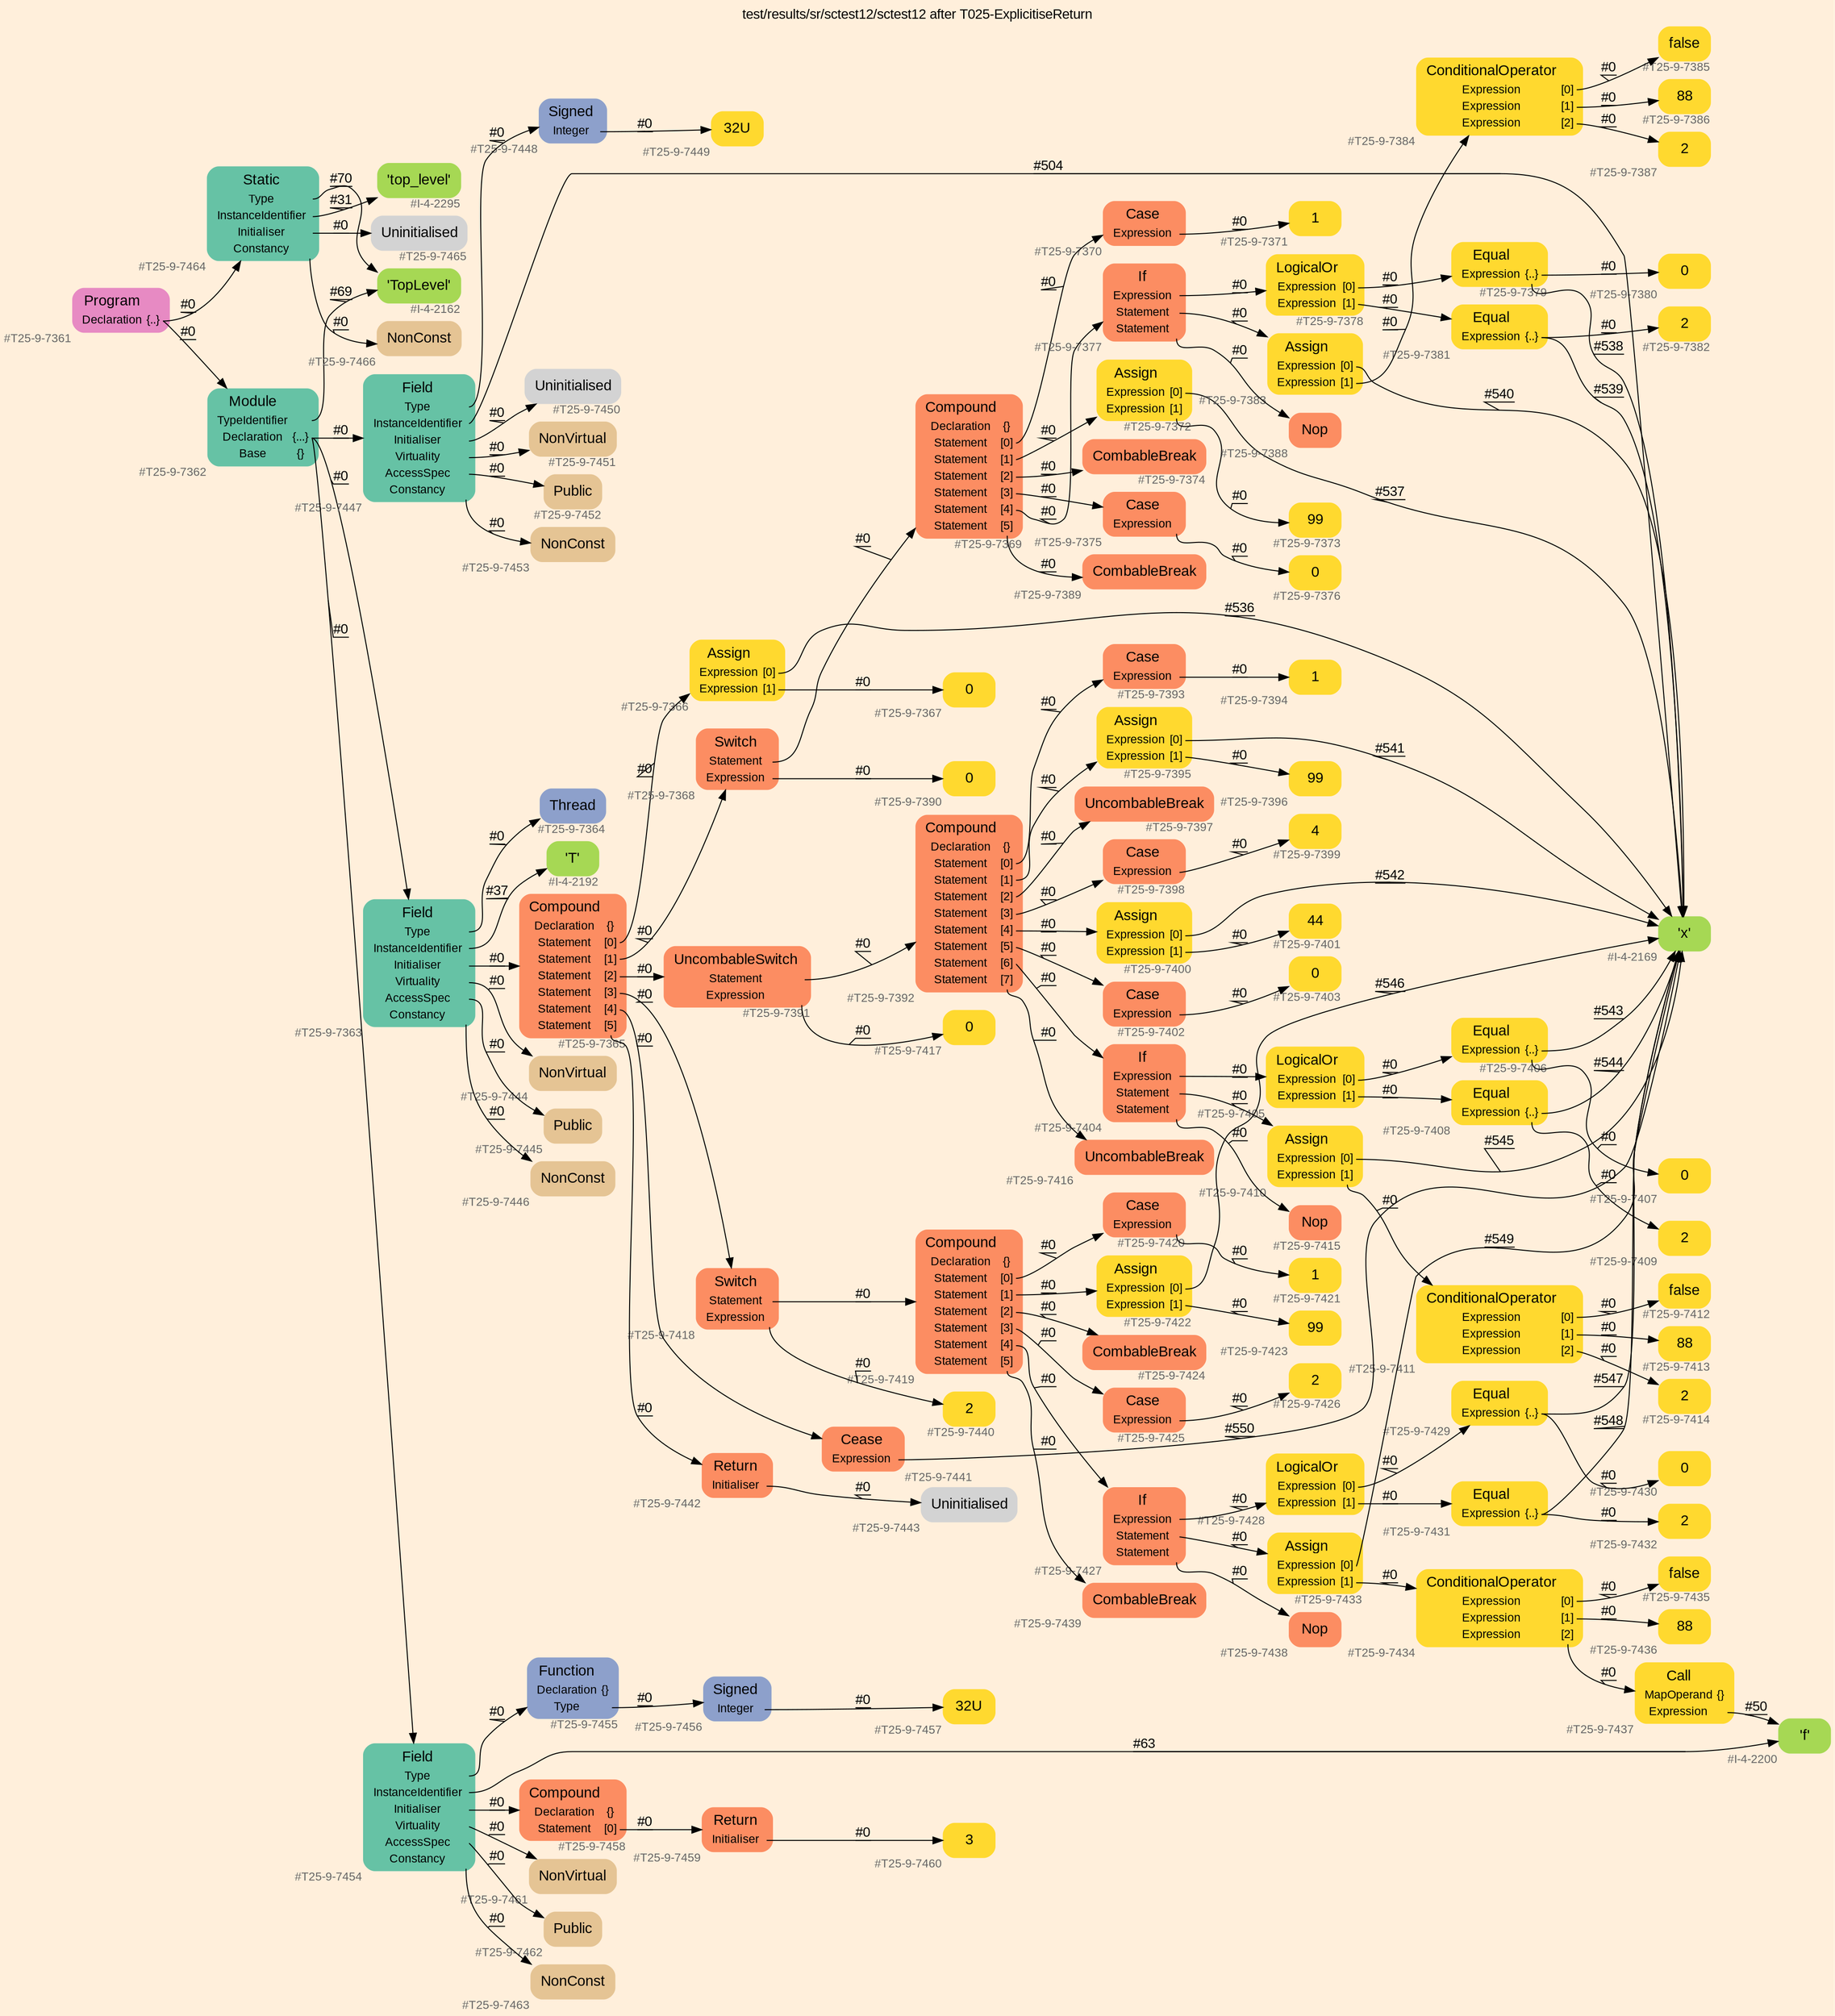 digraph "test/results/sr/sctest12/sctest12 after T025-ExplicitiseReturn" {
label = "test/results/sr/sctest12/sctest12 after T025-ExplicitiseReturn"
labelloc = t
graph [
    rankdir = "LR"
    ranksep = 0.3
    bgcolor = antiquewhite1
    color = black
    fontcolor = black
    fontname = "Arial"
];
node [
    fontname = "Arial"
];
edge [
    fontname = "Arial"
];

// -------------------- node figure --------------------
// -------- block #T25-9-7361 ----------
"#T25-9-7361" [
    fillcolor = "/set28/4"
    xlabel = "#T25-9-7361"
    fontsize = "12"
    fontcolor = grey40
    shape = "plaintext"
    label = <<TABLE BORDER="0" CELLBORDER="0" CELLSPACING="0">
     <TR><TD><FONT COLOR="black" POINT-SIZE="15">Program</FONT></TD></TR>
     <TR><TD><FONT COLOR="black" POINT-SIZE="12">Declaration</FONT></TD><TD PORT="port0"><FONT COLOR="black" POINT-SIZE="12">{..}</FONT></TD></TR>
    </TABLE>>
    style = "rounded,filled"
];

// -------- block #T25-9-7362 ----------
"#T25-9-7362" [
    fillcolor = "/set28/1"
    xlabel = "#T25-9-7362"
    fontsize = "12"
    fontcolor = grey40
    shape = "plaintext"
    label = <<TABLE BORDER="0" CELLBORDER="0" CELLSPACING="0">
     <TR><TD><FONT COLOR="black" POINT-SIZE="15">Module</FONT></TD></TR>
     <TR><TD><FONT COLOR="black" POINT-SIZE="12">TypeIdentifier</FONT></TD><TD PORT="port0"></TD></TR>
     <TR><TD><FONT COLOR="black" POINT-SIZE="12">Declaration</FONT></TD><TD PORT="port1"><FONT COLOR="black" POINT-SIZE="12">{...}</FONT></TD></TR>
     <TR><TD><FONT COLOR="black" POINT-SIZE="12">Base</FONT></TD><TD PORT="port2"><FONT COLOR="black" POINT-SIZE="12">{}</FONT></TD></TR>
    </TABLE>>
    style = "rounded,filled"
];

// -------- block #I-4-2162 ----------
"#I-4-2162" [
    fillcolor = "/set28/5"
    xlabel = "#I-4-2162"
    fontsize = "12"
    fontcolor = grey40
    shape = "plaintext"
    label = <<TABLE BORDER="0" CELLBORDER="0" CELLSPACING="0">
     <TR><TD><FONT COLOR="black" POINT-SIZE="15">'TopLevel'</FONT></TD></TR>
    </TABLE>>
    style = "rounded,filled"
];

// -------- block #T25-9-7363 ----------
"#T25-9-7363" [
    fillcolor = "/set28/1"
    xlabel = "#T25-9-7363"
    fontsize = "12"
    fontcolor = grey40
    shape = "plaintext"
    label = <<TABLE BORDER="0" CELLBORDER="0" CELLSPACING="0">
     <TR><TD><FONT COLOR="black" POINT-SIZE="15">Field</FONT></TD></TR>
     <TR><TD><FONT COLOR="black" POINT-SIZE="12">Type</FONT></TD><TD PORT="port0"></TD></TR>
     <TR><TD><FONT COLOR="black" POINT-SIZE="12">InstanceIdentifier</FONT></TD><TD PORT="port1"></TD></TR>
     <TR><TD><FONT COLOR="black" POINT-SIZE="12">Initialiser</FONT></TD><TD PORT="port2"></TD></TR>
     <TR><TD><FONT COLOR="black" POINT-SIZE="12">Virtuality</FONT></TD><TD PORT="port3"></TD></TR>
     <TR><TD><FONT COLOR="black" POINT-SIZE="12">AccessSpec</FONT></TD><TD PORT="port4"></TD></TR>
     <TR><TD><FONT COLOR="black" POINT-SIZE="12">Constancy</FONT></TD><TD PORT="port5"></TD></TR>
    </TABLE>>
    style = "rounded,filled"
];

// -------- block #T25-9-7364 ----------
"#T25-9-7364" [
    fillcolor = "/set28/3"
    xlabel = "#T25-9-7364"
    fontsize = "12"
    fontcolor = grey40
    shape = "plaintext"
    label = <<TABLE BORDER="0" CELLBORDER="0" CELLSPACING="0">
     <TR><TD><FONT COLOR="black" POINT-SIZE="15">Thread</FONT></TD></TR>
    </TABLE>>
    style = "rounded,filled"
];

// -------- block #I-4-2192 ----------
"#I-4-2192" [
    fillcolor = "/set28/5"
    xlabel = "#I-4-2192"
    fontsize = "12"
    fontcolor = grey40
    shape = "plaintext"
    label = <<TABLE BORDER="0" CELLBORDER="0" CELLSPACING="0">
     <TR><TD><FONT COLOR="black" POINT-SIZE="15">'T'</FONT></TD></TR>
    </TABLE>>
    style = "rounded,filled"
];

// -------- block #T25-9-7365 ----------
"#T25-9-7365" [
    fillcolor = "/set28/2"
    xlabel = "#T25-9-7365"
    fontsize = "12"
    fontcolor = grey40
    shape = "plaintext"
    label = <<TABLE BORDER="0" CELLBORDER="0" CELLSPACING="0">
     <TR><TD><FONT COLOR="black" POINT-SIZE="15">Compound</FONT></TD></TR>
     <TR><TD><FONT COLOR="black" POINT-SIZE="12">Declaration</FONT></TD><TD PORT="port0"><FONT COLOR="black" POINT-SIZE="12">{}</FONT></TD></TR>
     <TR><TD><FONT COLOR="black" POINT-SIZE="12">Statement</FONT></TD><TD PORT="port1"><FONT COLOR="black" POINT-SIZE="12">[0]</FONT></TD></TR>
     <TR><TD><FONT COLOR="black" POINT-SIZE="12">Statement</FONT></TD><TD PORT="port2"><FONT COLOR="black" POINT-SIZE="12">[1]</FONT></TD></TR>
     <TR><TD><FONT COLOR="black" POINT-SIZE="12">Statement</FONT></TD><TD PORT="port3"><FONT COLOR="black" POINT-SIZE="12">[2]</FONT></TD></TR>
     <TR><TD><FONT COLOR="black" POINT-SIZE="12">Statement</FONT></TD><TD PORT="port4"><FONT COLOR="black" POINT-SIZE="12">[3]</FONT></TD></TR>
     <TR><TD><FONT COLOR="black" POINT-SIZE="12">Statement</FONT></TD><TD PORT="port5"><FONT COLOR="black" POINT-SIZE="12">[4]</FONT></TD></TR>
     <TR><TD><FONT COLOR="black" POINT-SIZE="12">Statement</FONT></TD><TD PORT="port6"><FONT COLOR="black" POINT-SIZE="12">[5]</FONT></TD></TR>
    </TABLE>>
    style = "rounded,filled"
];

// -------- block #T25-9-7366 ----------
"#T25-9-7366" [
    fillcolor = "/set28/6"
    xlabel = "#T25-9-7366"
    fontsize = "12"
    fontcolor = grey40
    shape = "plaintext"
    label = <<TABLE BORDER="0" CELLBORDER="0" CELLSPACING="0">
     <TR><TD><FONT COLOR="black" POINT-SIZE="15">Assign</FONT></TD></TR>
     <TR><TD><FONT COLOR="black" POINT-SIZE="12">Expression</FONT></TD><TD PORT="port0"><FONT COLOR="black" POINT-SIZE="12">[0]</FONT></TD></TR>
     <TR><TD><FONT COLOR="black" POINT-SIZE="12">Expression</FONT></TD><TD PORT="port1"><FONT COLOR="black" POINT-SIZE="12">[1]</FONT></TD></TR>
    </TABLE>>
    style = "rounded,filled"
];

// -------- block #I-4-2169 ----------
"#I-4-2169" [
    fillcolor = "/set28/5"
    xlabel = "#I-4-2169"
    fontsize = "12"
    fontcolor = grey40
    shape = "plaintext"
    label = <<TABLE BORDER="0" CELLBORDER="0" CELLSPACING="0">
     <TR><TD><FONT COLOR="black" POINT-SIZE="15">'x'</FONT></TD></TR>
    </TABLE>>
    style = "rounded,filled"
];

// -------- block #T25-9-7367 ----------
"#T25-9-7367" [
    fillcolor = "/set28/6"
    xlabel = "#T25-9-7367"
    fontsize = "12"
    fontcolor = grey40
    shape = "plaintext"
    label = <<TABLE BORDER="0" CELLBORDER="0" CELLSPACING="0">
     <TR><TD><FONT COLOR="black" POINT-SIZE="15">0</FONT></TD></TR>
    </TABLE>>
    style = "rounded,filled"
];

// -------- block #T25-9-7368 ----------
"#T25-9-7368" [
    fillcolor = "/set28/2"
    xlabel = "#T25-9-7368"
    fontsize = "12"
    fontcolor = grey40
    shape = "plaintext"
    label = <<TABLE BORDER="0" CELLBORDER="0" CELLSPACING="0">
     <TR><TD><FONT COLOR="black" POINT-SIZE="15">Switch</FONT></TD></TR>
     <TR><TD><FONT COLOR="black" POINT-SIZE="12">Statement</FONT></TD><TD PORT="port0"></TD></TR>
     <TR><TD><FONT COLOR="black" POINT-SIZE="12">Expression</FONT></TD><TD PORT="port1"></TD></TR>
    </TABLE>>
    style = "rounded,filled"
];

// -------- block #T25-9-7369 ----------
"#T25-9-7369" [
    fillcolor = "/set28/2"
    xlabel = "#T25-9-7369"
    fontsize = "12"
    fontcolor = grey40
    shape = "plaintext"
    label = <<TABLE BORDER="0" CELLBORDER="0" CELLSPACING="0">
     <TR><TD><FONT COLOR="black" POINT-SIZE="15">Compound</FONT></TD></TR>
     <TR><TD><FONT COLOR="black" POINT-SIZE="12">Declaration</FONT></TD><TD PORT="port0"><FONT COLOR="black" POINT-SIZE="12">{}</FONT></TD></TR>
     <TR><TD><FONT COLOR="black" POINT-SIZE="12">Statement</FONT></TD><TD PORT="port1"><FONT COLOR="black" POINT-SIZE="12">[0]</FONT></TD></TR>
     <TR><TD><FONT COLOR="black" POINT-SIZE="12">Statement</FONT></TD><TD PORT="port2"><FONT COLOR="black" POINT-SIZE="12">[1]</FONT></TD></TR>
     <TR><TD><FONT COLOR="black" POINT-SIZE="12">Statement</FONT></TD><TD PORT="port3"><FONT COLOR="black" POINT-SIZE="12">[2]</FONT></TD></TR>
     <TR><TD><FONT COLOR="black" POINT-SIZE="12">Statement</FONT></TD><TD PORT="port4"><FONT COLOR="black" POINT-SIZE="12">[3]</FONT></TD></TR>
     <TR><TD><FONT COLOR="black" POINT-SIZE="12">Statement</FONT></TD><TD PORT="port5"><FONT COLOR="black" POINT-SIZE="12">[4]</FONT></TD></TR>
     <TR><TD><FONT COLOR="black" POINT-SIZE="12">Statement</FONT></TD><TD PORT="port6"><FONT COLOR="black" POINT-SIZE="12">[5]</FONT></TD></TR>
    </TABLE>>
    style = "rounded,filled"
];

// -------- block #T25-9-7370 ----------
"#T25-9-7370" [
    fillcolor = "/set28/2"
    xlabel = "#T25-9-7370"
    fontsize = "12"
    fontcolor = grey40
    shape = "plaintext"
    label = <<TABLE BORDER="0" CELLBORDER="0" CELLSPACING="0">
     <TR><TD><FONT COLOR="black" POINT-SIZE="15">Case</FONT></TD></TR>
     <TR><TD><FONT COLOR="black" POINT-SIZE="12">Expression</FONT></TD><TD PORT="port0"></TD></TR>
    </TABLE>>
    style = "rounded,filled"
];

// -------- block #T25-9-7371 ----------
"#T25-9-7371" [
    fillcolor = "/set28/6"
    xlabel = "#T25-9-7371"
    fontsize = "12"
    fontcolor = grey40
    shape = "plaintext"
    label = <<TABLE BORDER="0" CELLBORDER="0" CELLSPACING="0">
     <TR><TD><FONT COLOR="black" POINT-SIZE="15">1</FONT></TD></TR>
    </TABLE>>
    style = "rounded,filled"
];

// -------- block #T25-9-7372 ----------
"#T25-9-7372" [
    fillcolor = "/set28/6"
    xlabel = "#T25-9-7372"
    fontsize = "12"
    fontcolor = grey40
    shape = "plaintext"
    label = <<TABLE BORDER="0" CELLBORDER="0" CELLSPACING="0">
     <TR><TD><FONT COLOR="black" POINT-SIZE="15">Assign</FONT></TD></TR>
     <TR><TD><FONT COLOR="black" POINT-SIZE="12">Expression</FONT></TD><TD PORT="port0"><FONT COLOR="black" POINT-SIZE="12">[0]</FONT></TD></TR>
     <TR><TD><FONT COLOR="black" POINT-SIZE="12">Expression</FONT></TD><TD PORT="port1"><FONT COLOR="black" POINT-SIZE="12">[1]</FONT></TD></TR>
    </TABLE>>
    style = "rounded,filled"
];

// -------- block #T25-9-7373 ----------
"#T25-9-7373" [
    fillcolor = "/set28/6"
    xlabel = "#T25-9-7373"
    fontsize = "12"
    fontcolor = grey40
    shape = "plaintext"
    label = <<TABLE BORDER="0" CELLBORDER="0" CELLSPACING="0">
     <TR><TD><FONT COLOR="black" POINT-SIZE="15">99</FONT></TD></TR>
    </TABLE>>
    style = "rounded,filled"
];

// -------- block #T25-9-7374 ----------
"#T25-9-7374" [
    fillcolor = "/set28/2"
    xlabel = "#T25-9-7374"
    fontsize = "12"
    fontcolor = grey40
    shape = "plaintext"
    label = <<TABLE BORDER="0" CELLBORDER="0" CELLSPACING="0">
     <TR><TD><FONT COLOR="black" POINT-SIZE="15">CombableBreak</FONT></TD></TR>
    </TABLE>>
    style = "rounded,filled"
];

// -------- block #T25-9-7375 ----------
"#T25-9-7375" [
    fillcolor = "/set28/2"
    xlabel = "#T25-9-7375"
    fontsize = "12"
    fontcolor = grey40
    shape = "plaintext"
    label = <<TABLE BORDER="0" CELLBORDER="0" CELLSPACING="0">
     <TR><TD><FONT COLOR="black" POINT-SIZE="15">Case</FONT></TD></TR>
     <TR><TD><FONT COLOR="black" POINT-SIZE="12">Expression</FONT></TD><TD PORT="port0"></TD></TR>
    </TABLE>>
    style = "rounded,filled"
];

// -------- block #T25-9-7376 ----------
"#T25-9-7376" [
    fillcolor = "/set28/6"
    xlabel = "#T25-9-7376"
    fontsize = "12"
    fontcolor = grey40
    shape = "plaintext"
    label = <<TABLE BORDER="0" CELLBORDER="0" CELLSPACING="0">
     <TR><TD><FONT COLOR="black" POINT-SIZE="15">0</FONT></TD></TR>
    </TABLE>>
    style = "rounded,filled"
];

// -------- block #T25-9-7377 ----------
"#T25-9-7377" [
    fillcolor = "/set28/2"
    xlabel = "#T25-9-7377"
    fontsize = "12"
    fontcolor = grey40
    shape = "plaintext"
    label = <<TABLE BORDER="0" CELLBORDER="0" CELLSPACING="0">
     <TR><TD><FONT COLOR="black" POINT-SIZE="15">If</FONT></TD></TR>
     <TR><TD><FONT COLOR="black" POINT-SIZE="12">Expression</FONT></TD><TD PORT="port0"></TD></TR>
     <TR><TD><FONT COLOR="black" POINT-SIZE="12">Statement</FONT></TD><TD PORT="port1"></TD></TR>
     <TR><TD><FONT COLOR="black" POINT-SIZE="12">Statement</FONT></TD><TD PORT="port2"></TD></TR>
    </TABLE>>
    style = "rounded,filled"
];

// -------- block #T25-9-7378 ----------
"#T25-9-7378" [
    fillcolor = "/set28/6"
    xlabel = "#T25-9-7378"
    fontsize = "12"
    fontcolor = grey40
    shape = "plaintext"
    label = <<TABLE BORDER="0" CELLBORDER="0" CELLSPACING="0">
     <TR><TD><FONT COLOR="black" POINT-SIZE="15">LogicalOr</FONT></TD></TR>
     <TR><TD><FONT COLOR="black" POINT-SIZE="12">Expression</FONT></TD><TD PORT="port0"><FONT COLOR="black" POINT-SIZE="12">[0]</FONT></TD></TR>
     <TR><TD><FONT COLOR="black" POINT-SIZE="12">Expression</FONT></TD><TD PORT="port1"><FONT COLOR="black" POINT-SIZE="12">[1]</FONT></TD></TR>
    </TABLE>>
    style = "rounded,filled"
];

// -------- block #T25-9-7379 ----------
"#T25-9-7379" [
    fillcolor = "/set28/6"
    xlabel = "#T25-9-7379"
    fontsize = "12"
    fontcolor = grey40
    shape = "plaintext"
    label = <<TABLE BORDER="0" CELLBORDER="0" CELLSPACING="0">
     <TR><TD><FONT COLOR="black" POINT-SIZE="15">Equal</FONT></TD></TR>
     <TR><TD><FONT COLOR="black" POINT-SIZE="12">Expression</FONT></TD><TD PORT="port0"><FONT COLOR="black" POINT-SIZE="12">{..}</FONT></TD></TR>
    </TABLE>>
    style = "rounded,filled"
];

// -------- block #T25-9-7380 ----------
"#T25-9-7380" [
    fillcolor = "/set28/6"
    xlabel = "#T25-9-7380"
    fontsize = "12"
    fontcolor = grey40
    shape = "plaintext"
    label = <<TABLE BORDER="0" CELLBORDER="0" CELLSPACING="0">
     <TR><TD><FONT COLOR="black" POINT-SIZE="15">0</FONT></TD></TR>
    </TABLE>>
    style = "rounded,filled"
];

// -------- block #T25-9-7381 ----------
"#T25-9-7381" [
    fillcolor = "/set28/6"
    xlabel = "#T25-9-7381"
    fontsize = "12"
    fontcolor = grey40
    shape = "plaintext"
    label = <<TABLE BORDER="0" CELLBORDER="0" CELLSPACING="0">
     <TR><TD><FONT COLOR="black" POINT-SIZE="15">Equal</FONT></TD></TR>
     <TR><TD><FONT COLOR="black" POINT-SIZE="12">Expression</FONT></TD><TD PORT="port0"><FONT COLOR="black" POINT-SIZE="12">{..}</FONT></TD></TR>
    </TABLE>>
    style = "rounded,filled"
];

// -------- block #T25-9-7382 ----------
"#T25-9-7382" [
    fillcolor = "/set28/6"
    xlabel = "#T25-9-7382"
    fontsize = "12"
    fontcolor = grey40
    shape = "plaintext"
    label = <<TABLE BORDER="0" CELLBORDER="0" CELLSPACING="0">
     <TR><TD><FONT COLOR="black" POINT-SIZE="15">2</FONT></TD></TR>
    </TABLE>>
    style = "rounded,filled"
];

// -------- block #T25-9-7383 ----------
"#T25-9-7383" [
    fillcolor = "/set28/6"
    xlabel = "#T25-9-7383"
    fontsize = "12"
    fontcolor = grey40
    shape = "plaintext"
    label = <<TABLE BORDER="0" CELLBORDER="0" CELLSPACING="0">
     <TR><TD><FONT COLOR="black" POINT-SIZE="15">Assign</FONT></TD></TR>
     <TR><TD><FONT COLOR="black" POINT-SIZE="12">Expression</FONT></TD><TD PORT="port0"><FONT COLOR="black" POINT-SIZE="12">[0]</FONT></TD></TR>
     <TR><TD><FONT COLOR="black" POINT-SIZE="12">Expression</FONT></TD><TD PORT="port1"><FONT COLOR="black" POINT-SIZE="12">[1]</FONT></TD></TR>
    </TABLE>>
    style = "rounded,filled"
];

// -------- block #T25-9-7384 ----------
"#T25-9-7384" [
    fillcolor = "/set28/6"
    xlabel = "#T25-9-7384"
    fontsize = "12"
    fontcolor = grey40
    shape = "plaintext"
    label = <<TABLE BORDER="0" CELLBORDER="0" CELLSPACING="0">
     <TR><TD><FONT COLOR="black" POINT-SIZE="15">ConditionalOperator</FONT></TD></TR>
     <TR><TD><FONT COLOR="black" POINT-SIZE="12">Expression</FONT></TD><TD PORT="port0"><FONT COLOR="black" POINT-SIZE="12">[0]</FONT></TD></TR>
     <TR><TD><FONT COLOR="black" POINT-SIZE="12">Expression</FONT></TD><TD PORT="port1"><FONT COLOR="black" POINT-SIZE="12">[1]</FONT></TD></TR>
     <TR><TD><FONT COLOR="black" POINT-SIZE="12">Expression</FONT></TD><TD PORT="port2"><FONT COLOR="black" POINT-SIZE="12">[2]</FONT></TD></TR>
    </TABLE>>
    style = "rounded,filled"
];

// -------- block #T25-9-7385 ----------
"#T25-9-7385" [
    fillcolor = "/set28/6"
    xlabel = "#T25-9-7385"
    fontsize = "12"
    fontcolor = grey40
    shape = "plaintext"
    label = <<TABLE BORDER="0" CELLBORDER="0" CELLSPACING="0">
     <TR><TD><FONT COLOR="black" POINT-SIZE="15">false</FONT></TD></TR>
    </TABLE>>
    style = "rounded,filled"
];

// -------- block #T25-9-7386 ----------
"#T25-9-7386" [
    fillcolor = "/set28/6"
    xlabel = "#T25-9-7386"
    fontsize = "12"
    fontcolor = grey40
    shape = "plaintext"
    label = <<TABLE BORDER="0" CELLBORDER="0" CELLSPACING="0">
     <TR><TD><FONT COLOR="black" POINT-SIZE="15">88</FONT></TD></TR>
    </TABLE>>
    style = "rounded,filled"
];

// -------- block #T25-9-7387 ----------
"#T25-9-7387" [
    fillcolor = "/set28/6"
    xlabel = "#T25-9-7387"
    fontsize = "12"
    fontcolor = grey40
    shape = "plaintext"
    label = <<TABLE BORDER="0" CELLBORDER="0" CELLSPACING="0">
     <TR><TD><FONT COLOR="black" POINT-SIZE="15">2</FONT></TD></TR>
    </TABLE>>
    style = "rounded,filled"
];

// -------- block #T25-9-7388 ----------
"#T25-9-7388" [
    fillcolor = "/set28/2"
    xlabel = "#T25-9-7388"
    fontsize = "12"
    fontcolor = grey40
    shape = "plaintext"
    label = <<TABLE BORDER="0" CELLBORDER="0" CELLSPACING="0">
     <TR><TD><FONT COLOR="black" POINT-SIZE="15">Nop</FONT></TD></TR>
    </TABLE>>
    style = "rounded,filled"
];

// -------- block #T25-9-7389 ----------
"#T25-9-7389" [
    fillcolor = "/set28/2"
    xlabel = "#T25-9-7389"
    fontsize = "12"
    fontcolor = grey40
    shape = "plaintext"
    label = <<TABLE BORDER="0" CELLBORDER="0" CELLSPACING="0">
     <TR><TD><FONT COLOR="black" POINT-SIZE="15">CombableBreak</FONT></TD></TR>
    </TABLE>>
    style = "rounded,filled"
];

// -------- block #T25-9-7390 ----------
"#T25-9-7390" [
    fillcolor = "/set28/6"
    xlabel = "#T25-9-7390"
    fontsize = "12"
    fontcolor = grey40
    shape = "plaintext"
    label = <<TABLE BORDER="0" CELLBORDER="0" CELLSPACING="0">
     <TR><TD><FONT COLOR="black" POINT-SIZE="15">0</FONT></TD></TR>
    </TABLE>>
    style = "rounded,filled"
];

// -------- block #T25-9-7391 ----------
"#T25-9-7391" [
    fillcolor = "/set28/2"
    xlabel = "#T25-9-7391"
    fontsize = "12"
    fontcolor = grey40
    shape = "plaintext"
    label = <<TABLE BORDER="0" CELLBORDER="0" CELLSPACING="0">
     <TR><TD><FONT COLOR="black" POINT-SIZE="15">UncombableSwitch</FONT></TD></TR>
     <TR><TD><FONT COLOR="black" POINT-SIZE="12">Statement</FONT></TD><TD PORT="port0"></TD></TR>
     <TR><TD><FONT COLOR="black" POINT-SIZE="12">Expression</FONT></TD><TD PORT="port1"></TD></TR>
    </TABLE>>
    style = "rounded,filled"
];

// -------- block #T25-9-7392 ----------
"#T25-9-7392" [
    fillcolor = "/set28/2"
    xlabel = "#T25-9-7392"
    fontsize = "12"
    fontcolor = grey40
    shape = "plaintext"
    label = <<TABLE BORDER="0" CELLBORDER="0" CELLSPACING="0">
     <TR><TD><FONT COLOR="black" POINT-SIZE="15">Compound</FONT></TD></TR>
     <TR><TD><FONT COLOR="black" POINT-SIZE="12">Declaration</FONT></TD><TD PORT="port0"><FONT COLOR="black" POINT-SIZE="12">{}</FONT></TD></TR>
     <TR><TD><FONT COLOR="black" POINT-SIZE="12">Statement</FONT></TD><TD PORT="port1"><FONT COLOR="black" POINT-SIZE="12">[0]</FONT></TD></TR>
     <TR><TD><FONT COLOR="black" POINT-SIZE="12">Statement</FONT></TD><TD PORT="port2"><FONT COLOR="black" POINT-SIZE="12">[1]</FONT></TD></TR>
     <TR><TD><FONT COLOR="black" POINT-SIZE="12">Statement</FONT></TD><TD PORT="port3"><FONT COLOR="black" POINT-SIZE="12">[2]</FONT></TD></TR>
     <TR><TD><FONT COLOR="black" POINT-SIZE="12">Statement</FONT></TD><TD PORT="port4"><FONT COLOR="black" POINT-SIZE="12">[3]</FONT></TD></TR>
     <TR><TD><FONT COLOR="black" POINT-SIZE="12">Statement</FONT></TD><TD PORT="port5"><FONT COLOR="black" POINT-SIZE="12">[4]</FONT></TD></TR>
     <TR><TD><FONT COLOR="black" POINT-SIZE="12">Statement</FONT></TD><TD PORT="port6"><FONT COLOR="black" POINT-SIZE="12">[5]</FONT></TD></TR>
     <TR><TD><FONT COLOR="black" POINT-SIZE="12">Statement</FONT></TD><TD PORT="port7"><FONT COLOR="black" POINT-SIZE="12">[6]</FONT></TD></TR>
     <TR><TD><FONT COLOR="black" POINT-SIZE="12">Statement</FONT></TD><TD PORT="port8"><FONT COLOR="black" POINT-SIZE="12">[7]</FONT></TD></TR>
    </TABLE>>
    style = "rounded,filled"
];

// -------- block #T25-9-7393 ----------
"#T25-9-7393" [
    fillcolor = "/set28/2"
    xlabel = "#T25-9-7393"
    fontsize = "12"
    fontcolor = grey40
    shape = "plaintext"
    label = <<TABLE BORDER="0" CELLBORDER="0" CELLSPACING="0">
     <TR><TD><FONT COLOR="black" POINT-SIZE="15">Case</FONT></TD></TR>
     <TR><TD><FONT COLOR="black" POINT-SIZE="12">Expression</FONT></TD><TD PORT="port0"></TD></TR>
    </TABLE>>
    style = "rounded,filled"
];

// -------- block #T25-9-7394 ----------
"#T25-9-7394" [
    fillcolor = "/set28/6"
    xlabel = "#T25-9-7394"
    fontsize = "12"
    fontcolor = grey40
    shape = "plaintext"
    label = <<TABLE BORDER="0" CELLBORDER="0" CELLSPACING="0">
     <TR><TD><FONT COLOR="black" POINT-SIZE="15">1</FONT></TD></TR>
    </TABLE>>
    style = "rounded,filled"
];

// -------- block #T25-9-7395 ----------
"#T25-9-7395" [
    fillcolor = "/set28/6"
    xlabel = "#T25-9-7395"
    fontsize = "12"
    fontcolor = grey40
    shape = "plaintext"
    label = <<TABLE BORDER="0" CELLBORDER="0" CELLSPACING="0">
     <TR><TD><FONT COLOR="black" POINT-SIZE="15">Assign</FONT></TD></TR>
     <TR><TD><FONT COLOR="black" POINT-SIZE="12">Expression</FONT></TD><TD PORT="port0"><FONT COLOR="black" POINT-SIZE="12">[0]</FONT></TD></TR>
     <TR><TD><FONT COLOR="black" POINT-SIZE="12">Expression</FONT></TD><TD PORT="port1"><FONT COLOR="black" POINT-SIZE="12">[1]</FONT></TD></TR>
    </TABLE>>
    style = "rounded,filled"
];

// -------- block #T25-9-7396 ----------
"#T25-9-7396" [
    fillcolor = "/set28/6"
    xlabel = "#T25-9-7396"
    fontsize = "12"
    fontcolor = grey40
    shape = "plaintext"
    label = <<TABLE BORDER="0" CELLBORDER="0" CELLSPACING="0">
     <TR><TD><FONT COLOR="black" POINT-SIZE="15">99</FONT></TD></TR>
    </TABLE>>
    style = "rounded,filled"
];

// -------- block #T25-9-7397 ----------
"#T25-9-7397" [
    fillcolor = "/set28/2"
    xlabel = "#T25-9-7397"
    fontsize = "12"
    fontcolor = grey40
    shape = "plaintext"
    label = <<TABLE BORDER="0" CELLBORDER="0" CELLSPACING="0">
     <TR><TD><FONT COLOR="black" POINT-SIZE="15">UncombableBreak</FONT></TD></TR>
    </TABLE>>
    style = "rounded,filled"
];

// -------- block #T25-9-7398 ----------
"#T25-9-7398" [
    fillcolor = "/set28/2"
    xlabel = "#T25-9-7398"
    fontsize = "12"
    fontcolor = grey40
    shape = "plaintext"
    label = <<TABLE BORDER="0" CELLBORDER="0" CELLSPACING="0">
     <TR><TD><FONT COLOR="black" POINT-SIZE="15">Case</FONT></TD></TR>
     <TR><TD><FONT COLOR="black" POINT-SIZE="12">Expression</FONT></TD><TD PORT="port0"></TD></TR>
    </TABLE>>
    style = "rounded,filled"
];

// -------- block #T25-9-7399 ----------
"#T25-9-7399" [
    fillcolor = "/set28/6"
    xlabel = "#T25-9-7399"
    fontsize = "12"
    fontcolor = grey40
    shape = "plaintext"
    label = <<TABLE BORDER="0" CELLBORDER="0" CELLSPACING="0">
     <TR><TD><FONT COLOR="black" POINT-SIZE="15">4</FONT></TD></TR>
    </TABLE>>
    style = "rounded,filled"
];

// -------- block #T25-9-7400 ----------
"#T25-9-7400" [
    fillcolor = "/set28/6"
    xlabel = "#T25-9-7400"
    fontsize = "12"
    fontcolor = grey40
    shape = "plaintext"
    label = <<TABLE BORDER="0" CELLBORDER="0" CELLSPACING="0">
     <TR><TD><FONT COLOR="black" POINT-SIZE="15">Assign</FONT></TD></TR>
     <TR><TD><FONT COLOR="black" POINT-SIZE="12">Expression</FONT></TD><TD PORT="port0"><FONT COLOR="black" POINT-SIZE="12">[0]</FONT></TD></TR>
     <TR><TD><FONT COLOR="black" POINT-SIZE="12">Expression</FONT></TD><TD PORT="port1"><FONT COLOR="black" POINT-SIZE="12">[1]</FONT></TD></TR>
    </TABLE>>
    style = "rounded,filled"
];

// -------- block #T25-9-7401 ----------
"#T25-9-7401" [
    fillcolor = "/set28/6"
    xlabel = "#T25-9-7401"
    fontsize = "12"
    fontcolor = grey40
    shape = "plaintext"
    label = <<TABLE BORDER="0" CELLBORDER="0" CELLSPACING="0">
     <TR><TD><FONT COLOR="black" POINT-SIZE="15">44</FONT></TD></TR>
    </TABLE>>
    style = "rounded,filled"
];

// -------- block #T25-9-7402 ----------
"#T25-9-7402" [
    fillcolor = "/set28/2"
    xlabel = "#T25-9-7402"
    fontsize = "12"
    fontcolor = grey40
    shape = "plaintext"
    label = <<TABLE BORDER="0" CELLBORDER="0" CELLSPACING="0">
     <TR><TD><FONT COLOR="black" POINT-SIZE="15">Case</FONT></TD></TR>
     <TR><TD><FONT COLOR="black" POINT-SIZE="12">Expression</FONT></TD><TD PORT="port0"></TD></TR>
    </TABLE>>
    style = "rounded,filled"
];

// -------- block #T25-9-7403 ----------
"#T25-9-7403" [
    fillcolor = "/set28/6"
    xlabel = "#T25-9-7403"
    fontsize = "12"
    fontcolor = grey40
    shape = "plaintext"
    label = <<TABLE BORDER="0" CELLBORDER="0" CELLSPACING="0">
     <TR><TD><FONT COLOR="black" POINT-SIZE="15">0</FONT></TD></TR>
    </TABLE>>
    style = "rounded,filled"
];

// -------- block #T25-9-7404 ----------
"#T25-9-7404" [
    fillcolor = "/set28/2"
    xlabel = "#T25-9-7404"
    fontsize = "12"
    fontcolor = grey40
    shape = "plaintext"
    label = <<TABLE BORDER="0" CELLBORDER="0" CELLSPACING="0">
     <TR><TD><FONT COLOR="black" POINT-SIZE="15">If</FONT></TD></TR>
     <TR><TD><FONT COLOR="black" POINT-SIZE="12">Expression</FONT></TD><TD PORT="port0"></TD></TR>
     <TR><TD><FONT COLOR="black" POINT-SIZE="12">Statement</FONT></TD><TD PORT="port1"></TD></TR>
     <TR><TD><FONT COLOR="black" POINT-SIZE="12">Statement</FONT></TD><TD PORT="port2"></TD></TR>
    </TABLE>>
    style = "rounded,filled"
];

// -------- block #T25-9-7405 ----------
"#T25-9-7405" [
    fillcolor = "/set28/6"
    xlabel = "#T25-9-7405"
    fontsize = "12"
    fontcolor = grey40
    shape = "plaintext"
    label = <<TABLE BORDER="0" CELLBORDER="0" CELLSPACING="0">
     <TR><TD><FONT COLOR="black" POINT-SIZE="15">LogicalOr</FONT></TD></TR>
     <TR><TD><FONT COLOR="black" POINT-SIZE="12">Expression</FONT></TD><TD PORT="port0"><FONT COLOR="black" POINT-SIZE="12">[0]</FONT></TD></TR>
     <TR><TD><FONT COLOR="black" POINT-SIZE="12">Expression</FONT></TD><TD PORT="port1"><FONT COLOR="black" POINT-SIZE="12">[1]</FONT></TD></TR>
    </TABLE>>
    style = "rounded,filled"
];

// -------- block #T25-9-7406 ----------
"#T25-9-7406" [
    fillcolor = "/set28/6"
    xlabel = "#T25-9-7406"
    fontsize = "12"
    fontcolor = grey40
    shape = "plaintext"
    label = <<TABLE BORDER="0" CELLBORDER="0" CELLSPACING="0">
     <TR><TD><FONT COLOR="black" POINT-SIZE="15">Equal</FONT></TD></TR>
     <TR><TD><FONT COLOR="black" POINT-SIZE="12">Expression</FONT></TD><TD PORT="port0"><FONT COLOR="black" POINT-SIZE="12">{..}</FONT></TD></TR>
    </TABLE>>
    style = "rounded,filled"
];

// -------- block #T25-9-7407 ----------
"#T25-9-7407" [
    fillcolor = "/set28/6"
    xlabel = "#T25-9-7407"
    fontsize = "12"
    fontcolor = grey40
    shape = "plaintext"
    label = <<TABLE BORDER="0" CELLBORDER="0" CELLSPACING="0">
     <TR><TD><FONT COLOR="black" POINT-SIZE="15">0</FONT></TD></TR>
    </TABLE>>
    style = "rounded,filled"
];

// -------- block #T25-9-7408 ----------
"#T25-9-7408" [
    fillcolor = "/set28/6"
    xlabel = "#T25-9-7408"
    fontsize = "12"
    fontcolor = grey40
    shape = "plaintext"
    label = <<TABLE BORDER="0" CELLBORDER="0" CELLSPACING="0">
     <TR><TD><FONT COLOR="black" POINT-SIZE="15">Equal</FONT></TD></TR>
     <TR><TD><FONT COLOR="black" POINT-SIZE="12">Expression</FONT></TD><TD PORT="port0"><FONT COLOR="black" POINT-SIZE="12">{..}</FONT></TD></TR>
    </TABLE>>
    style = "rounded,filled"
];

// -------- block #T25-9-7409 ----------
"#T25-9-7409" [
    fillcolor = "/set28/6"
    xlabel = "#T25-9-7409"
    fontsize = "12"
    fontcolor = grey40
    shape = "plaintext"
    label = <<TABLE BORDER="0" CELLBORDER="0" CELLSPACING="0">
     <TR><TD><FONT COLOR="black" POINT-SIZE="15">2</FONT></TD></TR>
    </TABLE>>
    style = "rounded,filled"
];

// -------- block #T25-9-7410 ----------
"#T25-9-7410" [
    fillcolor = "/set28/6"
    xlabel = "#T25-9-7410"
    fontsize = "12"
    fontcolor = grey40
    shape = "plaintext"
    label = <<TABLE BORDER="0" CELLBORDER="0" CELLSPACING="0">
     <TR><TD><FONT COLOR="black" POINT-SIZE="15">Assign</FONT></TD></TR>
     <TR><TD><FONT COLOR="black" POINT-SIZE="12">Expression</FONT></TD><TD PORT="port0"><FONT COLOR="black" POINT-SIZE="12">[0]</FONT></TD></TR>
     <TR><TD><FONT COLOR="black" POINT-SIZE="12">Expression</FONT></TD><TD PORT="port1"><FONT COLOR="black" POINT-SIZE="12">[1]</FONT></TD></TR>
    </TABLE>>
    style = "rounded,filled"
];

// -------- block #T25-9-7411 ----------
"#T25-9-7411" [
    fillcolor = "/set28/6"
    xlabel = "#T25-9-7411"
    fontsize = "12"
    fontcolor = grey40
    shape = "plaintext"
    label = <<TABLE BORDER="0" CELLBORDER="0" CELLSPACING="0">
     <TR><TD><FONT COLOR="black" POINT-SIZE="15">ConditionalOperator</FONT></TD></TR>
     <TR><TD><FONT COLOR="black" POINT-SIZE="12">Expression</FONT></TD><TD PORT="port0"><FONT COLOR="black" POINT-SIZE="12">[0]</FONT></TD></TR>
     <TR><TD><FONT COLOR="black" POINT-SIZE="12">Expression</FONT></TD><TD PORT="port1"><FONT COLOR="black" POINT-SIZE="12">[1]</FONT></TD></TR>
     <TR><TD><FONT COLOR="black" POINT-SIZE="12">Expression</FONT></TD><TD PORT="port2"><FONT COLOR="black" POINT-SIZE="12">[2]</FONT></TD></TR>
    </TABLE>>
    style = "rounded,filled"
];

// -------- block #T25-9-7412 ----------
"#T25-9-7412" [
    fillcolor = "/set28/6"
    xlabel = "#T25-9-7412"
    fontsize = "12"
    fontcolor = grey40
    shape = "plaintext"
    label = <<TABLE BORDER="0" CELLBORDER="0" CELLSPACING="0">
     <TR><TD><FONT COLOR="black" POINT-SIZE="15">false</FONT></TD></TR>
    </TABLE>>
    style = "rounded,filled"
];

// -------- block #T25-9-7413 ----------
"#T25-9-7413" [
    fillcolor = "/set28/6"
    xlabel = "#T25-9-7413"
    fontsize = "12"
    fontcolor = grey40
    shape = "plaintext"
    label = <<TABLE BORDER="0" CELLBORDER="0" CELLSPACING="0">
     <TR><TD><FONT COLOR="black" POINT-SIZE="15">88</FONT></TD></TR>
    </TABLE>>
    style = "rounded,filled"
];

// -------- block #T25-9-7414 ----------
"#T25-9-7414" [
    fillcolor = "/set28/6"
    xlabel = "#T25-9-7414"
    fontsize = "12"
    fontcolor = grey40
    shape = "plaintext"
    label = <<TABLE BORDER="0" CELLBORDER="0" CELLSPACING="0">
     <TR><TD><FONT COLOR="black" POINT-SIZE="15">2</FONT></TD></TR>
    </TABLE>>
    style = "rounded,filled"
];

// -------- block #T25-9-7415 ----------
"#T25-9-7415" [
    fillcolor = "/set28/2"
    xlabel = "#T25-9-7415"
    fontsize = "12"
    fontcolor = grey40
    shape = "plaintext"
    label = <<TABLE BORDER="0" CELLBORDER="0" CELLSPACING="0">
     <TR><TD><FONT COLOR="black" POINT-SIZE="15">Nop</FONT></TD></TR>
    </TABLE>>
    style = "rounded,filled"
];

// -------- block #T25-9-7416 ----------
"#T25-9-7416" [
    fillcolor = "/set28/2"
    xlabel = "#T25-9-7416"
    fontsize = "12"
    fontcolor = grey40
    shape = "plaintext"
    label = <<TABLE BORDER="0" CELLBORDER="0" CELLSPACING="0">
     <TR><TD><FONT COLOR="black" POINT-SIZE="15">UncombableBreak</FONT></TD></TR>
    </TABLE>>
    style = "rounded,filled"
];

// -------- block #T25-9-7417 ----------
"#T25-9-7417" [
    fillcolor = "/set28/6"
    xlabel = "#T25-9-7417"
    fontsize = "12"
    fontcolor = grey40
    shape = "plaintext"
    label = <<TABLE BORDER="0" CELLBORDER="0" CELLSPACING="0">
     <TR><TD><FONT COLOR="black" POINT-SIZE="15">0</FONT></TD></TR>
    </TABLE>>
    style = "rounded,filled"
];

// -------- block #T25-9-7418 ----------
"#T25-9-7418" [
    fillcolor = "/set28/2"
    xlabel = "#T25-9-7418"
    fontsize = "12"
    fontcolor = grey40
    shape = "plaintext"
    label = <<TABLE BORDER="0" CELLBORDER="0" CELLSPACING="0">
     <TR><TD><FONT COLOR="black" POINT-SIZE="15">Switch</FONT></TD></TR>
     <TR><TD><FONT COLOR="black" POINT-SIZE="12">Statement</FONT></TD><TD PORT="port0"></TD></TR>
     <TR><TD><FONT COLOR="black" POINT-SIZE="12">Expression</FONT></TD><TD PORT="port1"></TD></TR>
    </TABLE>>
    style = "rounded,filled"
];

// -------- block #T25-9-7419 ----------
"#T25-9-7419" [
    fillcolor = "/set28/2"
    xlabel = "#T25-9-7419"
    fontsize = "12"
    fontcolor = grey40
    shape = "plaintext"
    label = <<TABLE BORDER="0" CELLBORDER="0" CELLSPACING="0">
     <TR><TD><FONT COLOR="black" POINT-SIZE="15">Compound</FONT></TD></TR>
     <TR><TD><FONT COLOR="black" POINT-SIZE="12">Declaration</FONT></TD><TD PORT="port0"><FONT COLOR="black" POINT-SIZE="12">{}</FONT></TD></TR>
     <TR><TD><FONT COLOR="black" POINT-SIZE="12">Statement</FONT></TD><TD PORT="port1"><FONT COLOR="black" POINT-SIZE="12">[0]</FONT></TD></TR>
     <TR><TD><FONT COLOR="black" POINT-SIZE="12">Statement</FONT></TD><TD PORT="port2"><FONT COLOR="black" POINT-SIZE="12">[1]</FONT></TD></TR>
     <TR><TD><FONT COLOR="black" POINT-SIZE="12">Statement</FONT></TD><TD PORT="port3"><FONT COLOR="black" POINT-SIZE="12">[2]</FONT></TD></TR>
     <TR><TD><FONT COLOR="black" POINT-SIZE="12">Statement</FONT></TD><TD PORT="port4"><FONT COLOR="black" POINT-SIZE="12">[3]</FONT></TD></TR>
     <TR><TD><FONT COLOR="black" POINT-SIZE="12">Statement</FONT></TD><TD PORT="port5"><FONT COLOR="black" POINT-SIZE="12">[4]</FONT></TD></TR>
     <TR><TD><FONT COLOR="black" POINT-SIZE="12">Statement</FONT></TD><TD PORT="port6"><FONT COLOR="black" POINT-SIZE="12">[5]</FONT></TD></TR>
    </TABLE>>
    style = "rounded,filled"
];

// -------- block #T25-9-7420 ----------
"#T25-9-7420" [
    fillcolor = "/set28/2"
    xlabel = "#T25-9-7420"
    fontsize = "12"
    fontcolor = grey40
    shape = "plaintext"
    label = <<TABLE BORDER="0" CELLBORDER="0" CELLSPACING="0">
     <TR><TD><FONT COLOR="black" POINT-SIZE="15">Case</FONT></TD></TR>
     <TR><TD><FONT COLOR="black" POINT-SIZE="12">Expression</FONT></TD><TD PORT="port0"></TD></TR>
    </TABLE>>
    style = "rounded,filled"
];

// -------- block #T25-9-7421 ----------
"#T25-9-7421" [
    fillcolor = "/set28/6"
    xlabel = "#T25-9-7421"
    fontsize = "12"
    fontcolor = grey40
    shape = "plaintext"
    label = <<TABLE BORDER="0" CELLBORDER="0" CELLSPACING="0">
     <TR><TD><FONT COLOR="black" POINT-SIZE="15">1</FONT></TD></TR>
    </TABLE>>
    style = "rounded,filled"
];

// -------- block #T25-9-7422 ----------
"#T25-9-7422" [
    fillcolor = "/set28/6"
    xlabel = "#T25-9-7422"
    fontsize = "12"
    fontcolor = grey40
    shape = "plaintext"
    label = <<TABLE BORDER="0" CELLBORDER="0" CELLSPACING="0">
     <TR><TD><FONT COLOR="black" POINT-SIZE="15">Assign</FONT></TD></TR>
     <TR><TD><FONT COLOR="black" POINT-SIZE="12">Expression</FONT></TD><TD PORT="port0"><FONT COLOR="black" POINT-SIZE="12">[0]</FONT></TD></TR>
     <TR><TD><FONT COLOR="black" POINT-SIZE="12">Expression</FONT></TD><TD PORT="port1"><FONT COLOR="black" POINT-SIZE="12">[1]</FONT></TD></TR>
    </TABLE>>
    style = "rounded,filled"
];

// -------- block #T25-9-7423 ----------
"#T25-9-7423" [
    fillcolor = "/set28/6"
    xlabel = "#T25-9-7423"
    fontsize = "12"
    fontcolor = grey40
    shape = "plaintext"
    label = <<TABLE BORDER="0" CELLBORDER="0" CELLSPACING="0">
     <TR><TD><FONT COLOR="black" POINT-SIZE="15">99</FONT></TD></TR>
    </TABLE>>
    style = "rounded,filled"
];

// -------- block #T25-9-7424 ----------
"#T25-9-7424" [
    fillcolor = "/set28/2"
    xlabel = "#T25-9-7424"
    fontsize = "12"
    fontcolor = grey40
    shape = "plaintext"
    label = <<TABLE BORDER="0" CELLBORDER="0" CELLSPACING="0">
     <TR><TD><FONT COLOR="black" POINT-SIZE="15">CombableBreak</FONT></TD></TR>
    </TABLE>>
    style = "rounded,filled"
];

// -------- block #T25-9-7425 ----------
"#T25-9-7425" [
    fillcolor = "/set28/2"
    xlabel = "#T25-9-7425"
    fontsize = "12"
    fontcolor = grey40
    shape = "plaintext"
    label = <<TABLE BORDER="0" CELLBORDER="0" CELLSPACING="0">
     <TR><TD><FONT COLOR="black" POINT-SIZE="15">Case</FONT></TD></TR>
     <TR><TD><FONT COLOR="black" POINT-SIZE="12">Expression</FONT></TD><TD PORT="port0"></TD></TR>
    </TABLE>>
    style = "rounded,filled"
];

// -------- block #T25-9-7426 ----------
"#T25-9-7426" [
    fillcolor = "/set28/6"
    xlabel = "#T25-9-7426"
    fontsize = "12"
    fontcolor = grey40
    shape = "plaintext"
    label = <<TABLE BORDER="0" CELLBORDER="0" CELLSPACING="0">
     <TR><TD><FONT COLOR="black" POINT-SIZE="15">2</FONT></TD></TR>
    </TABLE>>
    style = "rounded,filled"
];

// -------- block #T25-9-7427 ----------
"#T25-9-7427" [
    fillcolor = "/set28/2"
    xlabel = "#T25-9-7427"
    fontsize = "12"
    fontcolor = grey40
    shape = "plaintext"
    label = <<TABLE BORDER="0" CELLBORDER="0" CELLSPACING="0">
     <TR><TD><FONT COLOR="black" POINT-SIZE="15">If</FONT></TD></TR>
     <TR><TD><FONT COLOR="black" POINT-SIZE="12">Expression</FONT></TD><TD PORT="port0"></TD></TR>
     <TR><TD><FONT COLOR="black" POINT-SIZE="12">Statement</FONT></TD><TD PORT="port1"></TD></TR>
     <TR><TD><FONT COLOR="black" POINT-SIZE="12">Statement</FONT></TD><TD PORT="port2"></TD></TR>
    </TABLE>>
    style = "rounded,filled"
];

// -------- block #T25-9-7428 ----------
"#T25-9-7428" [
    fillcolor = "/set28/6"
    xlabel = "#T25-9-7428"
    fontsize = "12"
    fontcolor = grey40
    shape = "plaintext"
    label = <<TABLE BORDER="0" CELLBORDER="0" CELLSPACING="0">
     <TR><TD><FONT COLOR="black" POINT-SIZE="15">LogicalOr</FONT></TD></TR>
     <TR><TD><FONT COLOR="black" POINT-SIZE="12">Expression</FONT></TD><TD PORT="port0"><FONT COLOR="black" POINT-SIZE="12">[0]</FONT></TD></TR>
     <TR><TD><FONT COLOR="black" POINT-SIZE="12">Expression</FONT></TD><TD PORT="port1"><FONT COLOR="black" POINT-SIZE="12">[1]</FONT></TD></TR>
    </TABLE>>
    style = "rounded,filled"
];

// -------- block #T25-9-7429 ----------
"#T25-9-7429" [
    fillcolor = "/set28/6"
    xlabel = "#T25-9-7429"
    fontsize = "12"
    fontcolor = grey40
    shape = "plaintext"
    label = <<TABLE BORDER="0" CELLBORDER="0" CELLSPACING="0">
     <TR><TD><FONT COLOR="black" POINT-SIZE="15">Equal</FONT></TD></TR>
     <TR><TD><FONT COLOR="black" POINT-SIZE="12">Expression</FONT></TD><TD PORT="port0"><FONT COLOR="black" POINT-SIZE="12">{..}</FONT></TD></TR>
    </TABLE>>
    style = "rounded,filled"
];

// -------- block #T25-9-7430 ----------
"#T25-9-7430" [
    fillcolor = "/set28/6"
    xlabel = "#T25-9-7430"
    fontsize = "12"
    fontcolor = grey40
    shape = "plaintext"
    label = <<TABLE BORDER="0" CELLBORDER="0" CELLSPACING="0">
     <TR><TD><FONT COLOR="black" POINT-SIZE="15">0</FONT></TD></TR>
    </TABLE>>
    style = "rounded,filled"
];

// -------- block #T25-9-7431 ----------
"#T25-9-7431" [
    fillcolor = "/set28/6"
    xlabel = "#T25-9-7431"
    fontsize = "12"
    fontcolor = grey40
    shape = "plaintext"
    label = <<TABLE BORDER="0" CELLBORDER="0" CELLSPACING="0">
     <TR><TD><FONT COLOR="black" POINT-SIZE="15">Equal</FONT></TD></TR>
     <TR><TD><FONT COLOR="black" POINT-SIZE="12">Expression</FONT></TD><TD PORT="port0"><FONT COLOR="black" POINT-SIZE="12">{..}</FONT></TD></TR>
    </TABLE>>
    style = "rounded,filled"
];

// -------- block #T25-9-7432 ----------
"#T25-9-7432" [
    fillcolor = "/set28/6"
    xlabel = "#T25-9-7432"
    fontsize = "12"
    fontcolor = grey40
    shape = "plaintext"
    label = <<TABLE BORDER="0" CELLBORDER="0" CELLSPACING="0">
     <TR><TD><FONT COLOR="black" POINT-SIZE="15">2</FONT></TD></TR>
    </TABLE>>
    style = "rounded,filled"
];

// -------- block #T25-9-7433 ----------
"#T25-9-7433" [
    fillcolor = "/set28/6"
    xlabel = "#T25-9-7433"
    fontsize = "12"
    fontcolor = grey40
    shape = "plaintext"
    label = <<TABLE BORDER="0" CELLBORDER="0" CELLSPACING="0">
     <TR><TD><FONT COLOR="black" POINT-SIZE="15">Assign</FONT></TD></TR>
     <TR><TD><FONT COLOR="black" POINT-SIZE="12">Expression</FONT></TD><TD PORT="port0"><FONT COLOR="black" POINT-SIZE="12">[0]</FONT></TD></TR>
     <TR><TD><FONT COLOR="black" POINT-SIZE="12">Expression</FONT></TD><TD PORT="port1"><FONT COLOR="black" POINT-SIZE="12">[1]</FONT></TD></TR>
    </TABLE>>
    style = "rounded,filled"
];

// -------- block #T25-9-7434 ----------
"#T25-9-7434" [
    fillcolor = "/set28/6"
    xlabel = "#T25-9-7434"
    fontsize = "12"
    fontcolor = grey40
    shape = "plaintext"
    label = <<TABLE BORDER="0" CELLBORDER="0" CELLSPACING="0">
     <TR><TD><FONT COLOR="black" POINT-SIZE="15">ConditionalOperator</FONT></TD></TR>
     <TR><TD><FONT COLOR="black" POINT-SIZE="12">Expression</FONT></TD><TD PORT="port0"><FONT COLOR="black" POINT-SIZE="12">[0]</FONT></TD></TR>
     <TR><TD><FONT COLOR="black" POINT-SIZE="12">Expression</FONT></TD><TD PORT="port1"><FONT COLOR="black" POINT-SIZE="12">[1]</FONT></TD></TR>
     <TR><TD><FONT COLOR="black" POINT-SIZE="12">Expression</FONT></TD><TD PORT="port2"><FONT COLOR="black" POINT-SIZE="12">[2]</FONT></TD></TR>
    </TABLE>>
    style = "rounded,filled"
];

// -------- block #T25-9-7435 ----------
"#T25-9-7435" [
    fillcolor = "/set28/6"
    xlabel = "#T25-9-7435"
    fontsize = "12"
    fontcolor = grey40
    shape = "plaintext"
    label = <<TABLE BORDER="0" CELLBORDER="0" CELLSPACING="0">
     <TR><TD><FONT COLOR="black" POINT-SIZE="15">false</FONT></TD></TR>
    </TABLE>>
    style = "rounded,filled"
];

// -------- block #T25-9-7436 ----------
"#T25-9-7436" [
    fillcolor = "/set28/6"
    xlabel = "#T25-9-7436"
    fontsize = "12"
    fontcolor = grey40
    shape = "plaintext"
    label = <<TABLE BORDER="0" CELLBORDER="0" CELLSPACING="0">
     <TR><TD><FONT COLOR="black" POINT-SIZE="15">88</FONT></TD></TR>
    </TABLE>>
    style = "rounded,filled"
];

// -------- block #T25-9-7437 ----------
"#T25-9-7437" [
    fillcolor = "/set28/6"
    xlabel = "#T25-9-7437"
    fontsize = "12"
    fontcolor = grey40
    shape = "plaintext"
    label = <<TABLE BORDER="0" CELLBORDER="0" CELLSPACING="0">
     <TR><TD><FONT COLOR="black" POINT-SIZE="15">Call</FONT></TD></TR>
     <TR><TD><FONT COLOR="black" POINT-SIZE="12">MapOperand</FONT></TD><TD PORT="port0"><FONT COLOR="black" POINT-SIZE="12">{}</FONT></TD></TR>
     <TR><TD><FONT COLOR="black" POINT-SIZE="12">Expression</FONT></TD><TD PORT="port1"></TD></TR>
    </TABLE>>
    style = "rounded,filled"
];

// -------- block #I-4-2200 ----------
"#I-4-2200" [
    fillcolor = "/set28/5"
    xlabel = "#I-4-2200"
    fontsize = "12"
    fontcolor = grey40
    shape = "plaintext"
    label = <<TABLE BORDER="0" CELLBORDER="0" CELLSPACING="0">
     <TR><TD><FONT COLOR="black" POINT-SIZE="15">'f'</FONT></TD></TR>
    </TABLE>>
    style = "rounded,filled"
];

// -------- block #T25-9-7438 ----------
"#T25-9-7438" [
    fillcolor = "/set28/2"
    xlabel = "#T25-9-7438"
    fontsize = "12"
    fontcolor = grey40
    shape = "plaintext"
    label = <<TABLE BORDER="0" CELLBORDER="0" CELLSPACING="0">
     <TR><TD><FONT COLOR="black" POINT-SIZE="15">Nop</FONT></TD></TR>
    </TABLE>>
    style = "rounded,filled"
];

// -------- block #T25-9-7439 ----------
"#T25-9-7439" [
    fillcolor = "/set28/2"
    xlabel = "#T25-9-7439"
    fontsize = "12"
    fontcolor = grey40
    shape = "plaintext"
    label = <<TABLE BORDER="0" CELLBORDER="0" CELLSPACING="0">
     <TR><TD><FONT COLOR="black" POINT-SIZE="15">CombableBreak</FONT></TD></TR>
    </TABLE>>
    style = "rounded,filled"
];

// -------- block #T25-9-7440 ----------
"#T25-9-7440" [
    fillcolor = "/set28/6"
    xlabel = "#T25-9-7440"
    fontsize = "12"
    fontcolor = grey40
    shape = "plaintext"
    label = <<TABLE BORDER="0" CELLBORDER="0" CELLSPACING="0">
     <TR><TD><FONT COLOR="black" POINT-SIZE="15">2</FONT></TD></TR>
    </TABLE>>
    style = "rounded,filled"
];

// -------- block #T25-9-7441 ----------
"#T25-9-7441" [
    fillcolor = "/set28/2"
    xlabel = "#T25-9-7441"
    fontsize = "12"
    fontcolor = grey40
    shape = "plaintext"
    label = <<TABLE BORDER="0" CELLBORDER="0" CELLSPACING="0">
     <TR><TD><FONT COLOR="black" POINT-SIZE="15">Cease</FONT></TD></TR>
     <TR><TD><FONT COLOR="black" POINT-SIZE="12">Expression</FONT></TD><TD PORT="port0"></TD></TR>
    </TABLE>>
    style = "rounded,filled"
];

// -------- block #T25-9-7442 ----------
"#T25-9-7442" [
    fillcolor = "/set28/2"
    xlabel = "#T25-9-7442"
    fontsize = "12"
    fontcolor = grey40
    shape = "plaintext"
    label = <<TABLE BORDER="0" CELLBORDER="0" CELLSPACING="0">
     <TR><TD><FONT COLOR="black" POINT-SIZE="15">Return</FONT></TD></TR>
     <TR><TD><FONT COLOR="black" POINT-SIZE="12">Initialiser</FONT></TD><TD PORT="port0"></TD></TR>
    </TABLE>>
    style = "rounded,filled"
];

// -------- block #T25-9-7443 ----------
"#T25-9-7443" [
    xlabel = "#T25-9-7443"
    fontsize = "12"
    fontcolor = grey40
    shape = "plaintext"
    label = <<TABLE BORDER="0" CELLBORDER="0" CELLSPACING="0">
     <TR><TD><FONT COLOR="black" POINT-SIZE="15">Uninitialised</FONT></TD></TR>
    </TABLE>>
    style = "rounded,filled"
];

// -------- block #T25-9-7444 ----------
"#T25-9-7444" [
    fillcolor = "/set28/7"
    xlabel = "#T25-9-7444"
    fontsize = "12"
    fontcolor = grey40
    shape = "plaintext"
    label = <<TABLE BORDER="0" CELLBORDER="0" CELLSPACING="0">
     <TR><TD><FONT COLOR="black" POINT-SIZE="15">NonVirtual</FONT></TD></TR>
    </TABLE>>
    style = "rounded,filled"
];

// -------- block #T25-9-7445 ----------
"#T25-9-7445" [
    fillcolor = "/set28/7"
    xlabel = "#T25-9-7445"
    fontsize = "12"
    fontcolor = grey40
    shape = "plaintext"
    label = <<TABLE BORDER="0" CELLBORDER="0" CELLSPACING="0">
     <TR><TD><FONT COLOR="black" POINT-SIZE="15">Public</FONT></TD></TR>
    </TABLE>>
    style = "rounded,filled"
];

// -------- block #T25-9-7446 ----------
"#T25-9-7446" [
    fillcolor = "/set28/7"
    xlabel = "#T25-9-7446"
    fontsize = "12"
    fontcolor = grey40
    shape = "plaintext"
    label = <<TABLE BORDER="0" CELLBORDER="0" CELLSPACING="0">
     <TR><TD><FONT COLOR="black" POINT-SIZE="15">NonConst</FONT></TD></TR>
    </TABLE>>
    style = "rounded,filled"
];

// -------- block #T25-9-7447 ----------
"#T25-9-7447" [
    fillcolor = "/set28/1"
    xlabel = "#T25-9-7447"
    fontsize = "12"
    fontcolor = grey40
    shape = "plaintext"
    label = <<TABLE BORDER="0" CELLBORDER="0" CELLSPACING="0">
     <TR><TD><FONT COLOR="black" POINT-SIZE="15">Field</FONT></TD></TR>
     <TR><TD><FONT COLOR="black" POINT-SIZE="12">Type</FONT></TD><TD PORT="port0"></TD></TR>
     <TR><TD><FONT COLOR="black" POINT-SIZE="12">InstanceIdentifier</FONT></TD><TD PORT="port1"></TD></TR>
     <TR><TD><FONT COLOR="black" POINT-SIZE="12">Initialiser</FONT></TD><TD PORT="port2"></TD></TR>
     <TR><TD><FONT COLOR="black" POINT-SIZE="12">Virtuality</FONT></TD><TD PORT="port3"></TD></TR>
     <TR><TD><FONT COLOR="black" POINT-SIZE="12">AccessSpec</FONT></TD><TD PORT="port4"></TD></TR>
     <TR><TD><FONT COLOR="black" POINT-SIZE="12">Constancy</FONT></TD><TD PORT="port5"></TD></TR>
    </TABLE>>
    style = "rounded,filled"
];

// -------- block #T25-9-7448 ----------
"#T25-9-7448" [
    fillcolor = "/set28/3"
    xlabel = "#T25-9-7448"
    fontsize = "12"
    fontcolor = grey40
    shape = "plaintext"
    label = <<TABLE BORDER="0" CELLBORDER="0" CELLSPACING="0">
     <TR><TD><FONT COLOR="black" POINT-SIZE="15">Signed</FONT></TD></TR>
     <TR><TD><FONT COLOR="black" POINT-SIZE="12">Integer</FONT></TD><TD PORT="port0"></TD></TR>
    </TABLE>>
    style = "rounded,filled"
];

// -------- block #T25-9-7449 ----------
"#T25-9-7449" [
    fillcolor = "/set28/6"
    xlabel = "#T25-9-7449"
    fontsize = "12"
    fontcolor = grey40
    shape = "plaintext"
    label = <<TABLE BORDER="0" CELLBORDER="0" CELLSPACING="0">
     <TR><TD><FONT COLOR="black" POINT-SIZE="15">32U</FONT></TD></TR>
    </TABLE>>
    style = "rounded,filled"
];

// -------- block #T25-9-7450 ----------
"#T25-9-7450" [
    xlabel = "#T25-9-7450"
    fontsize = "12"
    fontcolor = grey40
    shape = "plaintext"
    label = <<TABLE BORDER="0" CELLBORDER="0" CELLSPACING="0">
     <TR><TD><FONT COLOR="black" POINT-SIZE="15">Uninitialised</FONT></TD></TR>
    </TABLE>>
    style = "rounded,filled"
];

// -------- block #T25-9-7451 ----------
"#T25-9-7451" [
    fillcolor = "/set28/7"
    xlabel = "#T25-9-7451"
    fontsize = "12"
    fontcolor = grey40
    shape = "plaintext"
    label = <<TABLE BORDER="0" CELLBORDER="0" CELLSPACING="0">
     <TR><TD><FONT COLOR="black" POINT-SIZE="15">NonVirtual</FONT></TD></TR>
    </TABLE>>
    style = "rounded,filled"
];

// -------- block #T25-9-7452 ----------
"#T25-9-7452" [
    fillcolor = "/set28/7"
    xlabel = "#T25-9-7452"
    fontsize = "12"
    fontcolor = grey40
    shape = "plaintext"
    label = <<TABLE BORDER="0" CELLBORDER="0" CELLSPACING="0">
     <TR><TD><FONT COLOR="black" POINT-SIZE="15">Public</FONT></TD></TR>
    </TABLE>>
    style = "rounded,filled"
];

// -------- block #T25-9-7453 ----------
"#T25-9-7453" [
    fillcolor = "/set28/7"
    xlabel = "#T25-9-7453"
    fontsize = "12"
    fontcolor = grey40
    shape = "plaintext"
    label = <<TABLE BORDER="0" CELLBORDER="0" CELLSPACING="0">
     <TR><TD><FONT COLOR="black" POINT-SIZE="15">NonConst</FONT></TD></TR>
    </TABLE>>
    style = "rounded,filled"
];

// -------- block #T25-9-7454 ----------
"#T25-9-7454" [
    fillcolor = "/set28/1"
    xlabel = "#T25-9-7454"
    fontsize = "12"
    fontcolor = grey40
    shape = "plaintext"
    label = <<TABLE BORDER="0" CELLBORDER="0" CELLSPACING="0">
     <TR><TD><FONT COLOR="black" POINT-SIZE="15">Field</FONT></TD></TR>
     <TR><TD><FONT COLOR="black" POINT-SIZE="12">Type</FONT></TD><TD PORT="port0"></TD></TR>
     <TR><TD><FONT COLOR="black" POINT-SIZE="12">InstanceIdentifier</FONT></TD><TD PORT="port1"></TD></TR>
     <TR><TD><FONT COLOR="black" POINT-SIZE="12">Initialiser</FONT></TD><TD PORT="port2"></TD></TR>
     <TR><TD><FONT COLOR="black" POINT-SIZE="12">Virtuality</FONT></TD><TD PORT="port3"></TD></TR>
     <TR><TD><FONT COLOR="black" POINT-SIZE="12">AccessSpec</FONT></TD><TD PORT="port4"></TD></TR>
     <TR><TD><FONT COLOR="black" POINT-SIZE="12">Constancy</FONT></TD><TD PORT="port5"></TD></TR>
    </TABLE>>
    style = "rounded,filled"
];

// -------- block #T25-9-7455 ----------
"#T25-9-7455" [
    fillcolor = "/set28/3"
    xlabel = "#T25-9-7455"
    fontsize = "12"
    fontcolor = grey40
    shape = "plaintext"
    label = <<TABLE BORDER="0" CELLBORDER="0" CELLSPACING="0">
     <TR><TD><FONT COLOR="black" POINT-SIZE="15">Function</FONT></TD></TR>
     <TR><TD><FONT COLOR="black" POINT-SIZE="12">Declaration</FONT></TD><TD PORT="port0"><FONT COLOR="black" POINT-SIZE="12">{}</FONT></TD></TR>
     <TR><TD><FONT COLOR="black" POINT-SIZE="12">Type</FONT></TD><TD PORT="port1"></TD></TR>
    </TABLE>>
    style = "rounded,filled"
];

// -------- block #T25-9-7456 ----------
"#T25-9-7456" [
    fillcolor = "/set28/3"
    xlabel = "#T25-9-7456"
    fontsize = "12"
    fontcolor = grey40
    shape = "plaintext"
    label = <<TABLE BORDER="0" CELLBORDER="0" CELLSPACING="0">
     <TR><TD><FONT COLOR="black" POINT-SIZE="15">Signed</FONT></TD></TR>
     <TR><TD><FONT COLOR="black" POINT-SIZE="12">Integer</FONT></TD><TD PORT="port0"></TD></TR>
    </TABLE>>
    style = "rounded,filled"
];

// -------- block #T25-9-7457 ----------
"#T25-9-7457" [
    fillcolor = "/set28/6"
    xlabel = "#T25-9-7457"
    fontsize = "12"
    fontcolor = grey40
    shape = "plaintext"
    label = <<TABLE BORDER="0" CELLBORDER="0" CELLSPACING="0">
     <TR><TD><FONT COLOR="black" POINT-SIZE="15">32U</FONT></TD></TR>
    </TABLE>>
    style = "rounded,filled"
];

// -------- block #T25-9-7458 ----------
"#T25-9-7458" [
    fillcolor = "/set28/2"
    xlabel = "#T25-9-7458"
    fontsize = "12"
    fontcolor = grey40
    shape = "plaintext"
    label = <<TABLE BORDER="0" CELLBORDER="0" CELLSPACING="0">
     <TR><TD><FONT COLOR="black" POINT-SIZE="15">Compound</FONT></TD></TR>
     <TR><TD><FONT COLOR="black" POINT-SIZE="12">Declaration</FONT></TD><TD PORT="port0"><FONT COLOR="black" POINT-SIZE="12">{}</FONT></TD></TR>
     <TR><TD><FONT COLOR="black" POINT-SIZE="12">Statement</FONT></TD><TD PORT="port1"><FONT COLOR="black" POINT-SIZE="12">[0]</FONT></TD></TR>
    </TABLE>>
    style = "rounded,filled"
];

// -------- block #T25-9-7459 ----------
"#T25-9-7459" [
    fillcolor = "/set28/2"
    xlabel = "#T25-9-7459"
    fontsize = "12"
    fontcolor = grey40
    shape = "plaintext"
    label = <<TABLE BORDER="0" CELLBORDER="0" CELLSPACING="0">
     <TR><TD><FONT COLOR="black" POINT-SIZE="15">Return</FONT></TD></TR>
     <TR><TD><FONT COLOR="black" POINT-SIZE="12">Initialiser</FONT></TD><TD PORT="port0"></TD></TR>
    </TABLE>>
    style = "rounded,filled"
];

// -------- block #T25-9-7460 ----------
"#T25-9-7460" [
    fillcolor = "/set28/6"
    xlabel = "#T25-9-7460"
    fontsize = "12"
    fontcolor = grey40
    shape = "plaintext"
    label = <<TABLE BORDER="0" CELLBORDER="0" CELLSPACING="0">
     <TR><TD><FONT COLOR="black" POINT-SIZE="15">3</FONT></TD></TR>
    </TABLE>>
    style = "rounded,filled"
];

// -------- block #T25-9-7461 ----------
"#T25-9-7461" [
    fillcolor = "/set28/7"
    xlabel = "#T25-9-7461"
    fontsize = "12"
    fontcolor = grey40
    shape = "plaintext"
    label = <<TABLE BORDER="0" CELLBORDER="0" CELLSPACING="0">
     <TR><TD><FONT COLOR="black" POINT-SIZE="15">NonVirtual</FONT></TD></TR>
    </TABLE>>
    style = "rounded,filled"
];

// -------- block #T25-9-7462 ----------
"#T25-9-7462" [
    fillcolor = "/set28/7"
    xlabel = "#T25-9-7462"
    fontsize = "12"
    fontcolor = grey40
    shape = "plaintext"
    label = <<TABLE BORDER="0" CELLBORDER="0" CELLSPACING="0">
     <TR><TD><FONT COLOR="black" POINT-SIZE="15">Public</FONT></TD></TR>
    </TABLE>>
    style = "rounded,filled"
];

// -------- block #T25-9-7463 ----------
"#T25-9-7463" [
    fillcolor = "/set28/7"
    xlabel = "#T25-9-7463"
    fontsize = "12"
    fontcolor = grey40
    shape = "plaintext"
    label = <<TABLE BORDER="0" CELLBORDER="0" CELLSPACING="0">
     <TR><TD><FONT COLOR="black" POINT-SIZE="15">NonConst</FONT></TD></TR>
    </TABLE>>
    style = "rounded,filled"
];

// -------- block #T25-9-7464 ----------
"#T25-9-7464" [
    fillcolor = "/set28/1"
    xlabel = "#T25-9-7464"
    fontsize = "12"
    fontcolor = grey40
    shape = "plaintext"
    label = <<TABLE BORDER="0" CELLBORDER="0" CELLSPACING="0">
     <TR><TD><FONT COLOR="black" POINT-SIZE="15">Static</FONT></TD></TR>
     <TR><TD><FONT COLOR="black" POINT-SIZE="12">Type</FONT></TD><TD PORT="port0"></TD></TR>
     <TR><TD><FONT COLOR="black" POINT-SIZE="12">InstanceIdentifier</FONT></TD><TD PORT="port1"></TD></TR>
     <TR><TD><FONT COLOR="black" POINT-SIZE="12">Initialiser</FONT></TD><TD PORT="port2"></TD></TR>
     <TR><TD><FONT COLOR="black" POINT-SIZE="12">Constancy</FONT></TD><TD PORT="port3"></TD></TR>
    </TABLE>>
    style = "rounded,filled"
];

// -------- block #I-4-2295 ----------
"#I-4-2295" [
    fillcolor = "/set28/5"
    xlabel = "#I-4-2295"
    fontsize = "12"
    fontcolor = grey40
    shape = "plaintext"
    label = <<TABLE BORDER="0" CELLBORDER="0" CELLSPACING="0">
     <TR><TD><FONT COLOR="black" POINT-SIZE="15">'top_level'</FONT></TD></TR>
    </TABLE>>
    style = "rounded,filled"
];

// -------- block #T25-9-7465 ----------
"#T25-9-7465" [
    xlabel = "#T25-9-7465"
    fontsize = "12"
    fontcolor = grey40
    shape = "plaintext"
    label = <<TABLE BORDER="0" CELLBORDER="0" CELLSPACING="0">
     <TR><TD><FONT COLOR="black" POINT-SIZE="15">Uninitialised</FONT></TD></TR>
    </TABLE>>
    style = "rounded,filled"
];

// -------- block #T25-9-7466 ----------
"#T25-9-7466" [
    fillcolor = "/set28/7"
    xlabel = "#T25-9-7466"
    fontsize = "12"
    fontcolor = grey40
    shape = "plaintext"
    label = <<TABLE BORDER="0" CELLBORDER="0" CELLSPACING="0">
     <TR><TD><FONT COLOR="black" POINT-SIZE="15">NonConst</FONT></TD></TR>
    </TABLE>>
    style = "rounded,filled"
];

"#T25-9-7361":port0 -> "#T25-9-7362" [
    label = "#0"
    decorate = true
    color = black
    fontcolor = black
];

"#T25-9-7361":port0 -> "#T25-9-7464" [
    label = "#0"
    decorate = true
    color = black
    fontcolor = black
];

"#T25-9-7362":port0 -> "#I-4-2162" [
    label = "#69"
    decorate = true
    color = black
    fontcolor = black
];

"#T25-9-7362":port1 -> "#T25-9-7363" [
    label = "#0"
    decorate = true
    color = black
    fontcolor = black
];

"#T25-9-7362":port1 -> "#T25-9-7447" [
    label = "#0"
    decorate = true
    color = black
    fontcolor = black
];

"#T25-9-7362":port1 -> "#T25-9-7454" [
    label = "#0"
    decorate = true
    color = black
    fontcolor = black
];

"#T25-9-7363":port0 -> "#T25-9-7364" [
    label = "#0"
    decorate = true
    color = black
    fontcolor = black
];

"#T25-9-7363":port1 -> "#I-4-2192" [
    label = "#37"
    decorate = true
    color = black
    fontcolor = black
];

"#T25-9-7363":port2 -> "#T25-9-7365" [
    label = "#0"
    decorate = true
    color = black
    fontcolor = black
];

"#T25-9-7363":port3 -> "#T25-9-7444" [
    label = "#0"
    decorate = true
    color = black
    fontcolor = black
];

"#T25-9-7363":port4 -> "#T25-9-7445" [
    label = "#0"
    decorate = true
    color = black
    fontcolor = black
];

"#T25-9-7363":port5 -> "#T25-9-7446" [
    label = "#0"
    decorate = true
    color = black
    fontcolor = black
];

"#T25-9-7365":port1 -> "#T25-9-7366" [
    label = "#0"
    decorate = true
    color = black
    fontcolor = black
];

"#T25-9-7365":port2 -> "#T25-9-7368" [
    label = "#0"
    decorate = true
    color = black
    fontcolor = black
];

"#T25-9-7365":port3 -> "#T25-9-7391" [
    label = "#0"
    decorate = true
    color = black
    fontcolor = black
];

"#T25-9-7365":port4 -> "#T25-9-7418" [
    label = "#0"
    decorate = true
    color = black
    fontcolor = black
];

"#T25-9-7365":port5 -> "#T25-9-7441" [
    label = "#0"
    decorate = true
    color = black
    fontcolor = black
];

"#T25-9-7365":port6 -> "#T25-9-7442" [
    label = "#0"
    decorate = true
    color = black
    fontcolor = black
];

"#T25-9-7366":port0 -> "#I-4-2169" [
    label = "#536"
    decorate = true
    color = black
    fontcolor = black
];

"#T25-9-7366":port1 -> "#T25-9-7367" [
    label = "#0"
    decorate = true
    color = black
    fontcolor = black
];

"#T25-9-7368":port0 -> "#T25-9-7369" [
    label = "#0"
    decorate = true
    color = black
    fontcolor = black
];

"#T25-9-7368":port1 -> "#T25-9-7390" [
    label = "#0"
    decorate = true
    color = black
    fontcolor = black
];

"#T25-9-7369":port1 -> "#T25-9-7370" [
    label = "#0"
    decorate = true
    color = black
    fontcolor = black
];

"#T25-9-7369":port2 -> "#T25-9-7372" [
    label = "#0"
    decorate = true
    color = black
    fontcolor = black
];

"#T25-9-7369":port3 -> "#T25-9-7374" [
    label = "#0"
    decorate = true
    color = black
    fontcolor = black
];

"#T25-9-7369":port4 -> "#T25-9-7375" [
    label = "#0"
    decorate = true
    color = black
    fontcolor = black
];

"#T25-9-7369":port5 -> "#T25-9-7377" [
    label = "#0"
    decorate = true
    color = black
    fontcolor = black
];

"#T25-9-7369":port6 -> "#T25-9-7389" [
    label = "#0"
    decorate = true
    color = black
    fontcolor = black
];

"#T25-9-7370":port0 -> "#T25-9-7371" [
    label = "#0"
    decorate = true
    color = black
    fontcolor = black
];

"#T25-9-7372":port0 -> "#I-4-2169" [
    label = "#537"
    decorate = true
    color = black
    fontcolor = black
];

"#T25-9-7372":port1 -> "#T25-9-7373" [
    label = "#0"
    decorate = true
    color = black
    fontcolor = black
];

"#T25-9-7375":port0 -> "#T25-9-7376" [
    label = "#0"
    decorate = true
    color = black
    fontcolor = black
];

"#T25-9-7377":port0 -> "#T25-9-7378" [
    label = "#0"
    decorate = true
    color = black
    fontcolor = black
];

"#T25-9-7377":port1 -> "#T25-9-7383" [
    label = "#0"
    decorate = true
    color = black
    fontcolor = black
];

"#T25-9-7377":port2 -> "#T25-9-7388" [
    label = "#0"
    decorate = true
    color = black
    fontcolor = black
];

"#T25-9-7378":port0 -> "#T25-9-7379" [
    label = "#0"
    decorate = true
    color = black
    fontcolor = black
];

"#T25-9-7378":port1 -> "#T25-9-7381" [
    label = "#0"
    decorate = true
    color = black
    fontcolor = black
];

"#T25-9-7379":port0 -> "#I-4-2169" [
    label = "#538"
    decorate = true
    color = black
    fontcolor = black
];

"#T25-9-7379":port0 -> "#T25-9-7380" [
    label = "#0"
    decorate = true
    color = black
    fontcolor = black
];

"#T25-9-7381":port0 -> "#I-4-2169" [
    label = "#539"
    decorate = true
    color = black
    fontcolor = black
];

"#T25-9-7381":port0 -> "#T25-9-7382" [
    label = "#0"
    decorate = true
    color = black
    fontcolor = black
];

"#T25-9-7383":port0 -> "#I-4-2169" [
    label = "#540"
    decorate = true
    color = black
    fontcolor = black
];

"#T25-9-7383":port1 -> "#T25-9-7384" [
    label = "#0"
    decorate = true
    color = black
    fontcolor = black
];

"#T25-9-7384":port0 -> "#T25-9-7385" [
    label = "#0"
    decorate = true
    color = black
    fontcolor = black
];

"#T25-9-7384":port1 -> "#T25-9-7386" [
    label = "#0"
    decorate = true
    color = black
    fontcolor = black
];

"#T25-9-7384":port2 -> "#T25-9-7387" [
    label = "#0"
    decorate = true
    color = black
    fontcolor = black
];

"#T25-9-7391":port0 -> "#T25-9-7392" [
    label = "#0"
    decorate = true
    color = black
    fontcolor = black
];

"#T25-9-7391":port1 -> "#T25-9-7417" [
    label = "#0"
    decorate = true
    color = black
    fontcolor = black
];

"#T25-9-7392":port1 -> "#T25-9-7393" [
    label = "#0"
    decorate = true
    color = black
    fontcolor = black
];

"#T25-9-7392":port2 -> "#T25-9-7395" [
    label = "#0"
    decorate = true
    color = black
    fontcolor = black
];

"#T25-9-7392":port3 -> "#T25-9-7397" [
    label = "#0"
    decorate = true
    color = black
    fontcolor = black
];

"#T25-9-7392":port4 -> "#T25-9-7398" [
    label = "#0"
    decorate = true
    color = black
    fontcolor = black
];

"#T25-9-7392":port5 -> "#T25-9-7400" [
    label = "#0"
    decorate = true
    color = black
    fontcolor = black
];

"#T25-9-7392":port6 -> "#T25-9-7402" [
    label = "#0"
    decorate = true
    color = black
    fontcolor = black
];

"#T25-9-7392":port7 -> "#T25-9-7404" [
    label = "#0"
    decorate = true
    color = black
    fontcolor = black
];

"#T25-9-7392":port8 -> "#T25-9-7416" [
    label = "#0"
    decorate = true
    color = black
    fontcolor = black
];

"#T25-9-7393":port0 -> "#T25-9-7394" [
    label = "#0"
    decorate = true
    color = black
    fontcolor = black
];

"#T25-9-7395":port0 -> "#I-4-2169" [
    label = "#541"
    decorate = true
    color = black
    fontcolor = black
];

"#T25-9-7395":port1 -> "#T25-9-7396" [
    label = "#0"
    decorate = true
    color = black
    fontcolor = black
];

"#T25-9-7398":port0 -> "#T25-9-7399" [
    label = "#0"
    decorate = true
    color = black
    fontcolor = black
];

"#T25-9-7400":port0 -> "#I-4-2169" [
    label = "#542"
    decorate = true
    color = black
    fontcolor = black
];

"#T25-9-7400":port1 -> "#T25-9-7401" [
    label = "#0"
    decorate = true
    color = black
    fontcolor = black
];

"#T25-9-7402":port0 -> "#T25-9-7403" [
    label = "#0"
    decorate = true
    color = black
    fontcolor = black
];

"#T25-9-7404":port0 -> "#T25-9-7405" [
    label = "#0"
    decorate = true
    color = black
    fontcolor = black
];

"#T25-9-7404":port1 -> "#T25-9-7410" [
    label = "#0"
    decorate = true
    color = black
    fontcolor = black
];

"#T25-9-7404":port2 -> "#T25-9-7415" [
    label = "#0"
    decorate = true
    color = black
    fontcolor = black
];

"#T25-9-7405":port0 -> "#T25-9-7406" [
    label = "#0"
    decorate = true
    color = black
    fontcolor = black
];

"#T25-9-7405":port1 -> "#T25-9-7408" [
    label = "#0"
    decorate = true
    color = black
    fontcolor = black
];

"#T25-9-7406":port0 -> "#I-4-2169" [
    label = "#543"
    decorate = true
    color = black
    fontcolor = black
];

"#T25-9-7406":port0 -> "#T25-9-7407" [
    label = "#0"
    decorate = true
    color = black
    fontcolor = black
];

"#T25-9-7408":port0 -> "#I-4-2169" [
    label = "#544"
    decorate = true
    color = black
    fontcolor = black
];

"#T25-9-7408":port0 -> "#T25-9-7409" [
    label = "#0"
    decorate = true
    color = black
    fontcolor = black
];

"#T25-9-7410":port0 -> "#I-4-2169" [
    label = "#545"
    decorate = true
    color = black
    fontcolor = black
];

"#T25-9-7410":port1 -> "#T25-9-7411" [
    label = "#0"
    decorate = true
    color = black
    fontcolor = black
];

"#T25-9-7411":port0 -> "#T25-9-7412" [
    label = "#0"
    decorate = true
    color = black
    fontcolor = black
];

"#T25-9-7411":port1 -> "#T25-9-7413" [
    label = "#0"
    decorate = true
    color = black
    fontcolor = black
];

"#T25-9-7411":port2 -> "#T25-9-7414" [
    label = "#0"
    decorate = true
    color = black
    fontcolor = black
];

"#T25-9-7418":port0 -> "#T25-9-7419" [
    label = "#0"
    decorate = true
    color = black
    fontcolor = black
];

"#T25-9-7418":port1 -> "#T25-9-7440" [
    label = "#0"
    decorate = true
    color = black
    fontcolor = black
];

"#T25-9-7419":port1 -> "#T25-9-7420" [
    label = "#0"
    decorate = true
    color = black
    fontcolor = black
];

"#T25-9-7419":port2 -> "#T25-9-7422" [
    label = "#0"
    decorate = true
    color = black
    fontcolor = black
];

"#T25-9-7419":port3 -> "#T25-9-7424" [
    label = "#0"
    decorate = true
    color = black
    fontcolor = black
];

"#T25-9-7419":port4 -> "#T25-9-7425" [
    label = "#0"
    decorate = true
    color = black
    fontcolor = black
];

"#T25-9-7419":port5 -> "#T25-9-7427" [
    label = "#0"
    decorate = true
    color = black
    fontcolor = black
];

"#T25-9-7419":port6 -> "#T25-9-7439" [
    label = "#0"
    decorate = true
    color = black
    fontcolor = black
];

"#T25-9-7420":port0 -> "#T25-9-7421" [
    label = "#0"
    decorate = true
    color = black
    fontcolor = black
];

"#T25-9-7422":port0 -> "#I-4-2169" [
    label = "#546"
    decorate = true
    color = black
    fontcolor = black
];

"#T25-9-7422":port1 -> "#T25-9-7423" [
    label = "#0"
    decorate = true
    color = black
    fontcolor = black
];

"#T25-9-7425":port0 -> "#T25-9-7426" [
    label = "#0"
    decorate = true
    color = black
    fontcolor = black
];

"#T25-9-7427":port0 -> "#T25-9-7428" [
    label = "#0"
    decorate = true
    color = black
    fontcolor = black
];

"#T25-9-7427":port1 -> "#T25-9-7433" [
    label = "#0"
    decorate = true
    color = black
    fontcolor = black
];

"#T25-9-7427":port2 -> "#T25-9-7438" [
    label = "#0"
    decorate = true
    color = black
    fontcolor = black
];

"#T25-9-7428":port0 -> "#T25-9-7429" [
    label = "#0"
    decorate = true
    color = black
    fontcolor = black
];

"#T25-9-7428":port1 -> "#T25-9-7431" [
    label = "#0"
    decorate = true
    color = black
    fontcolor = black
];

"#T25-9-7429":port0 -> "#I-4-2169" [
    label = "#547"
    decorate = true
    color = black
    fontcolor = black
];

"#T25-9-7429":port0 -> "#T25-9-7430" [
    label = "#0"
    decorate = true
    color = black
    fontcolor = black
];

"#T25-9-7431":port0 -> "#I-4-2169" [
    label = "#548"
    decorate = true
    color = black
    fontcolor = black
];

"#T25-9-7431":port0 -> "#T25-9-7432" [
    label = "#0"
    decorate = true
    color = black
    fontcolor = black
];

"#T25-9-7433":port0 -> "#I-4-2169" [
    label = "#549"
    decorate = true
    color = black
    fontcolor = black
];

"#T25-9-7433":port1 -> "#T25-9-7434" [
    label = "#0"
    decorate = true
    color = black
    fontcolor = black
];

"#T25-9-7434":port0 -> "#T25-9-7435" [
    label = "#0"
    decorate = true
    color = black
    fontcolor = black
];

"#T25-9-7434":port1 -> "#T25-9-7436" [
    label = "#0"
    decorate = true
    color = black
    fontcolor = black
];

"#T25-9-7434":port2 -> "#T25-9-7437" [
    label = "#0"
    decorate = true
    color = black
    fontcolor = black
];

"#T25-9-7437":port1 -> "#I-4-2200" [
    label = "#50"
    decorate = true
    color = black
    fontcolor = black
];

"#T25-9-7441":port0 -> "#I-4-2169" [
    label = "#550"
    decorate = true
    color = black
    fontcolor = black
];

"#T25-9-7442":port0 -> "#T25-9-7443" [
    label = "#0"
    decorate = true
    color = black
    fontcolor = black
];

"#T25-9-7447":port0 -> "#T25-9-7448" [
    label = "#0"
    decorate = true
    color = black
    fontcolor = black
];

"#T25-9-7447":port1 -> "#I-4-2169" [
    label = "#504"
    decorate = true
    color = black
    fontcolor = black
];

"#T25-9-7447":port2 -> "#T25-9-7450" [
    label = "#0"
    decorate = true
    color = black
    fontcolor = black
];

"#T25-9-7447":port3 -> "#T25-9-7451" [
    label = "#0"
    decorate = true
    color = black
    fontcolor = black
];

"#T25-9-7447":port4 -> "#T25-9-7452" [
    label = "#0"
    decorate = true
    color = black
    fontcolor = black
];

"#T25-9-7447":port5 -> "#T25-9-7453" [
    label = "#0"
    decorate = true
    color = black
    fontcolor = black
];

"#T25-9-7448":port0 -> "#T25-9-7449" [
    label = "#0"
    decorate = true
    color = black
    fontcolor = black
];

"#T25-9-7454":port0 -> "#T25-9-7455" [
    label = "#0"
    decorate = true
    color = black
    fontcolor = black
];

"#T25-9-7454":port1 -> "#I-4-2200" [
    label = "#63"
    decorate = true
    color = black
    fontcolor = black
];

"#T25-9-7454":port2 -> "#T25-9-7458" [
    label = "#0"
    decorate = true
    color = black
    fontcolor = black
];

"#T25-9-7454":port3 -> "#T25-9-7461" [
    label = "#0"
    decorate = true
    color = black
    fontcolor = black
];

"#T25-9-7454":port4 -> "#T25-9-7462" [
    label = "#0"
    decorate = true
    color = black
    fontcolor = black
];

"#T25-9-7454":port5 -> "#T25-9-7463" [
    label = "#0"
    decorate = true
    color = black
    fontcolor = black
];

"#T25-9-7455":port1 -> "#T25-9-7456" [
    label = "#0"
    decorate = true
    color = black
    fontcolor = black
];

"#T25-9-7456":port0 -> "#T25-9-7457" [
    label = "#0"
    decorate = true
    color = black
    fontcolor = black
];

"#T25-9-7458":port1 -> "#T25-9-7459" [
    label = "#0"
    decorate = true
    color = black
    fontcolor = black
];

"#T25-9-7459":port0 -> "#T25-9-7460" [
    label = "#0"
    decorate = true
    color = black
    fontcolor = black
];

"#T25-9-7464":port0 -> "#I-4-2162" [
    label = "#70"
    decorate = true
    color = black
    fontcolor = black
];

"#T25-9-7464":port1 -> "#I-4-2295" [
    label = "#31"
    decorate = true
    color = black
    fontcolor = black
];

"#T25-9-7464":port2 -> "#T25-9-7465" [
    label = "#0"
    decorate = true
    color = black
    fontcolor = black
];

"#T25-9-7464":port3 -> "#T25-9-7466" [
    label = "#0"
    decorate = true
    color = black
    fontcolor = black
];


}
